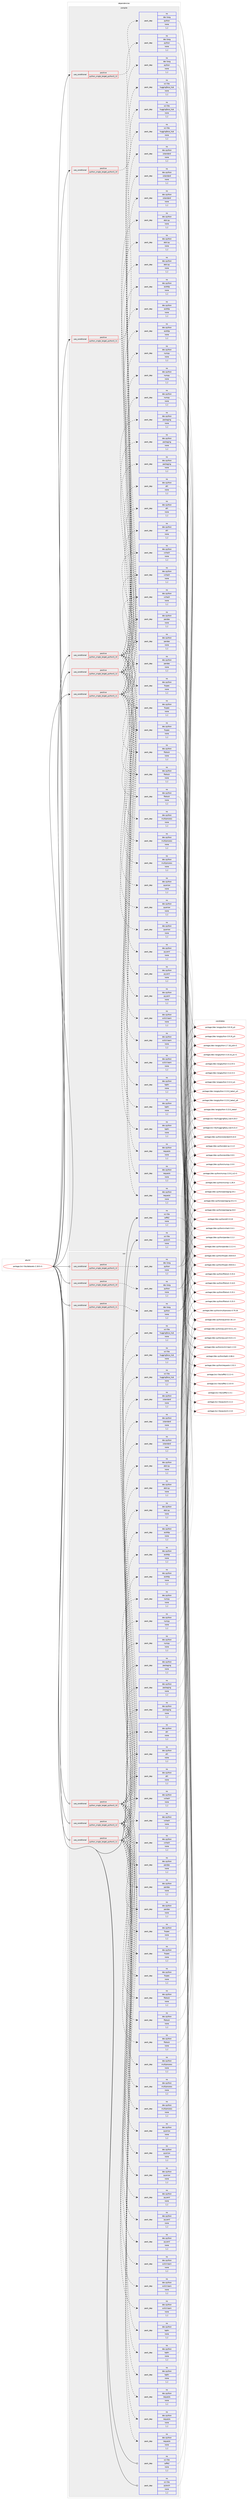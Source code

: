 digraph prolog {

# *************
# Graph options
# *************

newrank=true;
concentrate=true;
compound=true;
graph [rankdir=LR,fontname=Helvetica,fontsize=10,ranksep=1.5];#, ranksep=2.5, nodesep=0.2];
edge  [arrowhead=vee];
node  [fontname=Helvetica,fontsize=10];

# **********
# The ebuild
# **********

subgraph cluster_leftcol {
color=gray;
rank=same;
label=<<i>ebuild</i>>;
id [label="portage://sci-libs/datasets-2.18.0-r1", color=red, width=4, href="../sci-libs/datasets-2.18.0-r1.svg"];
}

# ****************
# The dependencies
# ****************

subgraph cluster_midcol {
color=gray;
label=<<i>dependencies</i>>;
subgraph cluster_compile {
fillcolor="#eeeeee";
style=filled;
label=<<i>compile</i>>;
subgraph cond103143 {
dependency391128 [label=<<TABLE BORDER="0" CELLBORDER="1" CELLSPACING="0" CELLPADDING="4"><TR><TD ROWSPAN="3" CELLPADDING="10">use_conditional</TD></TR><TR><TD>positive</TD></TR><TR><TD>python_single_target_python3_10</TD></TR></TABLE>>, shape=none, color=red];
subgraph pack285206 {
dependency391129 [label=<<TABLE BORDER="0" CELLBORDER="1" CELLSPACING="0" CELLPADDING="4" WIDTH="220"><TR><TD ROWSPAN="6" CELLPADDING="30">pack_dep</TD></TR><TR><TD WIDTH="110">no</TD></TR><TR><TD>dev-lang</TD></TR><TR><TD>python</TD></TR><TR><TD>none</TD></TR><TR><TD>[,,]</TD></TR></TABLE>>, shape=none, color=blue];
}
dependency391128:e -> dependency391129:w [weight=20,style="dashed",arrowhead="vee"];
}
id:e -> dependency391128:w [weight=20,style="solid",arrowhead="vee"];
subgraph cond103144 {
dependency391130 [label=<<TABLE BORDER="0" CELLBORDER="1" CELLSPACING="0" CELLPADDING="4"><TR><TD ROWSPAN="3" CELLPADDING="10">use_conditional</TD></TR><TR><TD>positive</TD></TR><TR><TD>python_single_target_python3_10</TD></TR></TABLE>>, shape=none, color=red];
subgraph pack285207 {
dependency391131 [label=<<TABLE BORDER="0" CELLBORDER="1" CELLSPACING="0" CELLPADDING="4" WIDTH="220"><TR><TD ROWSPAN="6" CELLPADDING="30">pack_dep</TD></TR><TR><TD WIDTH="110">no</TD></TR><TR><TD>dev-python</TD></TR><TR><TD>absl-py</TD></TR><TR><TD>none</TD></TR><TR><TD>[,,]</TD></TR></TABLE>>, shape=none, color=blue];
}
dependency391130:e -> dependency391131:w [weight=20,style="dashed",arrowhead="vee"];
subgraph pack285208 {
dependency391132 [label=<<TABLE BORDER="0" CELLBORDER="1" CELLSPACING="0" CELLPADDING="4" WIDTH="220"><TR><TD ROWSPAN="6" CELLPADDING="30">pack_dep</TD></TR><TR><TD WIDTH="110">no</TD></TR><TR><TD>dev-python</TD></TR><TR><TD>aiohttp</TD></TR><TR><TD>none</TD></TR><TR><TD>[,,]</TD></TR></TABLE>>, shape=none, color=blue];
}
dependency391130:e -> dependency391132:w [weight=20,style="dashed",arrowhead="vee"];
subgraph pack285209 {
dependency391133 [label=<<TABLE BORDER="0" CELLBORDER="1" CELLSPACING="0" CELLPADDING="4" WIDTH="220"><TR><TD ROWSPAN="6" CELLPADDING="30">pack_dep</TD></TR><TR><TD WIDTH="110">no</TD></TR><TR><TD>dev-python</TD></TR><TR><TD>dill</TD></TR><TR><TD>none</TD></TR><TR><TD>[,,]</TD></TR></TABLE>>, shape=none, color=blue];
}
dependency391130:e -> dependency391133:w [weight=20,style="dashed",arrowhead="vee"];
subgraph pack285210 {
dependency391134 [label=<<TABLE BORDER="0" CELLBORDER="1" CELLSPACING="0" CELLPADDING="4" WIDTH="220"><TR><TD ROWSPAN="6" CELLPADDING="30">pack_dep</TD></TR><TR><TD WIDTH="110">no</TD></TR><TR><TD>dev-python</TD></TR><TR><TD>filelock</TD></TR><TR><TD>none</TD></TR><TR><TD>[,,]</TD></TR></TABLE>>, shape=none, color=blue];
}
dependency391130:e -> dependency391134:w [weight=20,style="dashed",arrowhead="vee"];
subgraph pack285211 {
dependency391135 [label=<<TABLE BORDER="0" CELLBORDER="1" CELLSPACING="0" CELLPADDING="4" WIDTH="220"><TR><TD ROWSPAN="6" CELLPADDING="30">pack_dep</TD></TR><TR><TD WIDTH="110">no</TD></TR><TR><TD>dev-python</TD></TR><TR><TD>fsspec</TD></TR><TR><TD>none</TD></TR><TR><TD>[,,]</TD></TR></TABLE>>, shape=none, color=blue];
}
dependency391130:e -> dependency391135:w [weight=20,style="dashed",arrowhead="vee"];
subgraph pack285212 {
dependency391136 [label=<<TABLE BORDER="0" CELLBORDER="1" CELLSPACING="0" CELLPADDING="4" WIDTH="220"><TR><TD ROWSPAN="6" CELLPADDING="30">pack_dep</TD></TR><TR><TD WIDTH="110">no</TD></TR><TR><TD>dev-python</TD></TR><TR><TD>multiprocess</TD></TR><TR><TD>none</TD></TR><TR><TD>[,,]</TD></TR></TABLE>>, shape=none, color=blue];
}
dependency391130:e -> dependency391136:w [weight=20,style="dashed",arrowhead="vee"];
subgraph pack285213 {
dependency391137 [label=<<TABLE BORDER="0" CELLBORDER="1" CELLSPACING="0" CELLPADDING="4" WIDTH="220"><TR><TD ROWSPAN="6" CELLPADDING="30">pack_dep</TD></TR><TR><TD WIDTH="110">no</TD></TR><TR><TD>dev-python</TD></TR><TR><TD>numpy</TD></TR><TR><TD>none</TD></TR><TR><TD>[,,]</TD></TR></TABLE>>, shape=none, color=blue];
}
dependency391130:e -> dependency391137:w [weight=20,style="dashed",arrowhead="vee"];
subgraph pack285214 {
dependency391138 [label=<<TABLE BORDER="0" CELLBORDER="1" CELLSPACING="0" CELLPADDING="4" WIDTH="220"><TR><TD ROWSPAN="6" CELLPADDING="30">pack_dep</TD></TR><TR><TD WIDTH="110">no</TD></TR><TR><TD>dev-python</TD></TR><TR><TD>packaging</TD></TR><TR><TD>none</TD></TR><TR><TD>[,,]</TD></TR></TABLE>>, shape=none, color=blue];
}
dependency391130:e -> dependency391138:w [weight=20,style="dashed",arrowhead="vee"];
subgraph pack285215 {
dependency391139 [label=<<TABLE BORDER="0" CELLBORDER="1" CELLSPACING="0" CELLPADDING="4" WIDTH="220"><TR><TD ROWSPAN="6" CELLPADDING="30">pack_dep</TD></TR><TR><TD WIDTH="110">no</TD></TR><TR><TD>dev-python</TD></TR><TR><TD>pandas</TD></TR><TR><TD>none</TD></TR><TR><TD>[,,]</TD></TR></TABLE>>, shape=none, color=blue];
}
dependency391130:e -> dependency391139:w [weight=20,style="dashed",arrowhead="vee"];
subgraph pack285216 {
dependency391140 [label=<<TABLE BORDER="0" CELLBORDER="1" CELLSPACING="0" CELLPADDING="4" WIDTH="220"><TR><TD ROWSPAN="6" CELLPADDING="30">pack_dep</TD></TR><TR><TD WIDTH="110">no</TD></TR><TR><TD>dev-python</TD></TR><TR><TD>pyarrow</TD></TR><TR><TD>none</TD></TR><TR><TD>[,,]</TD></TR></TABLE>>, shape=none, color=blue];
}
dependency391130:e -> dependency391140:w [weight=20,style="dashed",arrowhead="vee"];
subgraph pack285217 {
dependency391141 [label=<<TABLE BORDER="0" CELLBORDER="1" CELLSPACING="0" CELLPADDING="4" WIDTH="220"><TR><TD ROWSPAN="6" CELLPADDING="30">pack_dep</TD></TR><TR><TD WIDTH="110">no</TD></TR><TR><TD>dev-python</TD></TR><TR><TD>pyyaml</TD></TR><TR><TD>none</TD></TR><TR><TD>[,,]</TD></TR></TABLE>>, shape=none, color=blue];
}
dependency391130:e -> dependency391141:w [weight=20,style="dashed",arrowhead="vee"];
subgraph pack285218 {
dependency391142 [label=<<TABLE BORDER="0" CELLBORDER="1" CELLSPACING="0" CELLPADDING="4" WIDTH="220"><TR><TD ROWSPAN="6" CELLPADDING="30">pack_dep</TD></TR><TR><TD WIDTH="110">no</TD></TR><TR><TD>dev-python</TD></TR><TR><TD>requests</TD></TR><TR><TD>none</TD></TR><TR><TD>[,,]</TD></TR></TABLE>>, shape=none, color=blue];
}
dependency391130:e -> dependency391142:w [weight=20,style="dashed",arrowhead="vee"];
subgraph pack285219 {
dependency391143 [label=<<TABLE BORDER="0" CELLBORDER="1" CELLSPACING="0" CELLPADDING="4" WIDTH="220"><TR><TD ROWSPAN="6" CELLPADDING="30">pack_dep</TD></TR><TR><TD WIDTH="110">no</TD></TR><TR><TD>dev-python</TD></TR><TR><TD>scikit-learn</TD></TR><TR><TD>none</TD></TR><TR><TD>[,,]</TD></TR></TABLE>>, shape=none, color=blue];
}
dependency391130:e -> dependency391143:w [weight=20,style="dashed",arrowhead="vee"];
subgraph pack285220 {
dependency391144 [label=<<TABLE BORDER="0" CELLBORDER="1" CELLSPACING="0" CELLPADDING="4" WIDTH="220"><TR><TD ROWSPAN="6" CELLPADDING="30">pack_dep</TD></TR><TR><TD WIDTH="110">no</TD></TR><TR><TD>dev-python</TD></TR><TR><TD>tqdm</TD></TR><TR><TD>none</TD></TR><TR><TD>[,,]</TD></TR></TABLE>>, shape=none, color=blue];
}
dependency391130:e -> dependency391144:w [weight=20,style="dashed",arrowhead="vee"];
subgraph pack285221 {
dependency391145 [label=<<TABLE BORDER="0" CELLBORDER="1" CELLSPACING="0" CELLPADDING="4" WIDTH="220"><TR><TD ROWSPAN="6" CELLPADDING="30">pack_dep</TD></TR><TR><TD WIDTH="110">no</TD></TR><TR><TD>dev-python</TD></TR><TR><TD>xxhash</TD></TR><TR><TD>none</TD></TR><TR><TD>[,,]</TD></TR></TABLE>>, shape=none, color=blue];
}
dependency391130:e -> dependency391145:w [weight=20,style="dashed",arrowhead="vee"];
subgraph pack285222 {
dependency391146 [label=<<TABLE BORDER="0" CELLBORDER="1" CELLSPACING="0" CELLPADDING="4" WIDTH="220"><TR><TD ROWSPAN="6" CELLPADDING="30">pack_dep</TD></TR><TR><TD WIDTH="110">no</TD></TR><TR><TD>dev-python</TD></TR><TR><TD>zstandard</TD></TR><TR><TD>none</TD></TR><TR><TD>[,,]</TD></TR></TABLE>>, shape=none, color=blue];
}
dependency391130:e -> dependency391146:w [weight=20,style="dashed",arrowhead="vee"];
subgraph pack285223 {
dependency391147 [label=<<TABLE BORDER="0" CELLBORDER="1" CELLSPACING="0" CELLPADDING="4" WIDTH="220"><TR><TD ROWSPAN="6" CELLPADDING="30">pack_dep</TD></TR><TR><TD WIDTH="110">no</TD></TR><TR><TD>sci-libs</TD></TR><TR><TD>huggingface_hub</TD></TR><TR><TD>none</TD></TR><TR><TD>[,,]</TD></TR></TABLE>>, shape=none, color=blue];
}
dependency391130:e -> dependency391147:w [weight=20,style="dashed",arrowhead="vee"];
}
id:e -> dependency391130:w [weight=20,style="solid",arrowhead="vee"];
subgraph cond103145 {
dependency391148 [label=<<TABLE BORDER="0" CELLBORDER="1" CELLSPACING="0" CELLPADDING="4"><TR><TD ROWSPAN="3" CELLPADDING="10">use_conditional</TD></TR><TR><TD>positive</TD></TR><TR><TD>python_single_target_python3_11</TD></TR></TABLE>>, shape=none, color=red];
subgraph pack285224 {
dependency391149 [label=<<TABLE BORDER="0" CELLBORDER="1" CELLSPACING="0" CELLPADDING="4" WIDTH="220"><TR><TD ROWSPAN="6" CELLPADDING="30">pack_dep</TD></TR><TR><TD WIDTH="110">no</TD></TR><TR><TD>dev-lang</TD></TR><TR><TD>python</TD></TR><TR><TD>none</TD></TR><TR><TD>[,,]</TD></TR></TABLE>>, shape=none, color=blue];
}
dependency391148:e -> dependency391149:w [weight=20,style="dashed",arrowhead="vee"];
}
id:e -> dependency391148:w [weight=20,style="solid",arrowhead="vee"];
subgraph cond103146 {
dependency391150 [label=<<TABLE BORDER="0" CELLBORDER="1" CELLSPACING="0" CELLPADDING="4"><TR><TD ROWSPAN="3" CELLPADDING="10">use_conditional</TD></TR><TR><TD>positive</TD></TR><TR><TD>python_single_target_python3_11</TD></TR></TABLE>>, shape=none, color=red];
subgraph pack285225 {
dependency391151 [label=<<TABLE BORDER="0" CELLBORDER="1" CELLSPACING="0" CELLPADDING="4" WIDTH="220"><TR><TD ROWSPAN="6" CELLPADDING="30">pack_dep</TD></TR><TR><TD WIDTH="110">no</TD></TR><TR><TD>dev-python</TD></TR><TR><TD>absl-py</TD></TR><TR><TD>none</TD></TR><TR><TD>[,,]</TD></TR></TABLE>>, shape=none, color=blue];
}
dependency391150:e -> dependency391151:w [weight=20,style="dashed",arrowhead="vee"];
subgraph pack285226 {
dependency391152 [label=<<TABLE BORDER="0" CELLBORDER="1" CELLSPACING="0" CELLPADDING="4" WIDTH="220"><TR><TD ROWSPAN="6" CELLPADDING="30">pack_dep</TD></TR><TR><TD WIDTH="110">no</TD></TR><TR><TD>dev-python</TD></TR><TR><TD>aiohttp</TD></TR><TR><TD>none</TD></TR><TR><TD>[,,]</TD></TR></TABLE>>, shape=none, color=blue];
}
dependency391150:e -> dependency391152:w [weight=20,style="dashed",arrowhead="vee"];
subgraph pack285227 {
dependency391153 [label=<<TABLE BORDER="0" CELLBORDER="1" CELLSPACING="0" CELLPADDING="4" WIDTH="220"><TR><TD ROWSPAN="6" CELLPADDING="30">pack_dep</TD></TR><TR><TD WIDTH="110">no</TD></TR><TR><TD>dev-python</TD></TR><TR><TD>dill</TD></TR><TR><TD>none</TD></TR><TR><TD>[,,]</TD></TR></TABLE>>, shape=none, color=blue];
}
dependency391150:e -> dependency391153:w [weight=20,style="dashed",arrowhead="vee"];
subgraph pack285228 {
dependency391154 [label=<<TABLE BORDER="0" CELLBORDER="1" CELLSPACING="0" CELLPADDING="4" WIDTH="220"><TR><TD ROWSPAN="6" CELLPADDING="30">pack_dep</TD></TR><TR><TD WIDTH="110">no</TD></TR><TR><TD>dev-python</TD></TR><TR><TD>filelock</TD></TR><TR><TD>none</TD></TR><TR><TD>[,,]</TD></TR></TABLE>>, shape=none, color=blue];
}
dependency391150:e -> dependency391154:w [weight=20,style="dashed",arrowhead="vee"];
subgraph pack285229 {
dependency391155 [label=<<TABLE BORDER="0" CELLBORDER="1" CELLSPACING="0" CELLPADDING="4" WIDTH="220"><TR><TD ROWSPAN="6" CELLPADDING="30">pack_dep</TD></TR><TR><TD WIDTH="110">no</TD></TR><TR><TD>dev-python</TD></TR><TR><TD>fsspec</TD></TR><TR><TD>none</TD></TR><TR><TD>[,,]</TD></TR></TABLE>>, shape=none, color=blue];
}
dependency391150:e -> dependency391155:w [weight=20,style="dashed",arrowhead="vee"];
subgraph pack285230 {
dependency391156 [label=<<TABLE BORDER="0" CELLBORDER="1" CELLSPACING="0" CELLPADDING="4" WIDTH="220"><TR><TD ROWSPAN="6" CELLPADDING="30">pack_dep</TD></TR><TR><TD WIDTH="110">no</TD></TR><TR><TD>dev-python</TD></TR><TR><TD>multiprocess</TD></TR><TR><TD>none</TD></TR><TR><TD>[,,]</TD></TR></TABLE>>, shape=none, color=blue];
}
dependency391150:e -> dependency391156:w [weight=20,style="dashed",arrowhead="vee"];
subgraph pack285231 {
dependency391157 [label=<<TABLE BORDER="0" CELLBORDER="1" CELLSPACING="0" CELLPADDING="4" WIDTH="220"><TR><TD ROWSPAN="6" CELLPADDING="30">pack_dep</TD></TR><TR><TD WIDTH="110">no</TD></TR><TR><TD>dev-python</TD></TR><TR><TD>numpy</TD></TR><TR><TD>none</TD></TR><TR><TD>[,,]</TD></TR></TABLE>>, shape=none, color=blue];
}
dependency391150:e -> dependency391157:w [weight=20,style="dashed",arrowhead="vee"];
subgraph pack285232 {
dependency391158 [label=<<TABLE BORDER="0" CELLBORDER="1" CELLSPACING="0" CELLPADDING="4" WIDTH="220"><TR><TD ROWSPAN="6" CELLPADDING="30">pack_dep</TD></TR><TR><TD WIDTH="110">no</TD></TR><TR><TD>dev-python</TD></TR><TR><TD>packaging</TD></TR><TR><TD>none</TD></TR><TR><TD>[,,]</TD></TR></TABLE>>, shape=none, color=blue];
}
dependency391150:e -> dependency391158:w [weight=20,style="dashed",arrowhead="vee"];
subgraph pack285233 {
dependency391159 [label=<<TABLE BORDER="0" CELLBORDER="1" CELLSPACING="0" CELLPADDING="4" WIDTH="220"><TR><TD ROWSPAN="6" CELLPADDING="30">pack_dep</TD></TR><TR><TD WIDTH="110">no</TD></TR><TR><TD>dev-python</TD></TR><TR><TD>pandas</TD></TR><TR><TD>none</TD></TR><TR><TD>[,,]</TD></TR></TABLE>>, shape=none, color=blue];
}
dependency391150:e -> dependency391159:w [weight=20,style="dashed",arrowhead="vee"];
subgraph pack285234 {
dependency391160 [label=<<TABLE BORDER="0" CELLBORDER="1" CELLSPACING="0" CELLPADDING="4" WIDTH="220"><TR><TD ROWSPAN="6" CELLPADDING="30">pack_dep</TD></TR><TR><TD WIDTH="110">no</TD></TR><TR><TD>dev-python</TD></TR><TR><TD>pyarrow</TD></TR><TR><TD>none</TD></TR><TR><TD>[,,]</TD></TR></TABLE>>, shape=none, color=blue];
}
dependency391150:e -> dependency391160:w [weight=20,style="dashed",arrowhead="vee"];
subgraph pack285235 {
dependency391161 [label=<<TABLE BORDER="0" CELLBORDER="1" CELLSPACING="0" CELLPADDING="4" WIDTH="220"><TR><TD ROWSPAN="6" CELLPADDING="30">pack_dep</TD></TR><TR><TD WIDTH="110">no</TD></TR><TR><TD>dev-python</TD></TR><TR><TD>pyyaml</TD></TR><TR><TD>none</TD></TR><TR><TD>[,,]</TD></TR></TABLE>>, shape=none, color=blue];
}
dependency391150:e -> dependency391161:w [weight=20,style="dashed",arrowhead="vee"];
subgraph pack285236 {
dependency391162 [label=<<TABLE BORDER="0" CELLBORDER="1" CELLSPACING="0" CELLPADDING="4" WIDTH="220"><TR><TD ROWSPAN="6" CELLPADDING="30">pack_dep</TD></TR><TR><TD WIDTH="110">no</TD></TR><TR><TD>dev-python</TD></TR><TR><TD>requests</TD></TR><TR><TD>none</TD></TR><TR><TD>[,,]</TD></TR></TABLE>>, shape=none, color=blue];
}
dependency391150:e -> dependency391162:w [weight=20,style="dashed",arrowhead="vee"];
subgraph pack285237 {
dependency391163 [label=<<TABLE BORDER="0" CELLBORDER="1" CELLSPACING="0" CELLPADDING="4" WIDTH="220"><TR><TD ROWSPAN="6" CELLPADDING="30">pack_dep</TD></TR><TR><TD WIDTH="110">no</TD></TR><TR><TD>dev-python</TD></TR><TR><TD>scikit-learn</TD></TR><TR><TD>none</TD></TR><TR><TD>[,,]</TD></TR></TABLE>>, shape=none, color=blue];
}
dependency391150:e -> dependency391163:w [weight=20,style="dashed",arrowhead="vee"];
subgraph pack285238 {
dependency391164 [label=<<TABLE BORDER="0" CELLBORDER="1" CELLSPACING="0" CELLPADDING="4" WIDTH="220"><TR><TD ROWSPAN="6" CELLPADDING="30">pack_dep</TD></TR><TR><TD WIDTH="110">no</TD></TR><TR><TD>dev-python</TD></TR><TR><TD>tqdm</TD></TR><TR><TD>none</TD></TR><TR><TD>[,,]</TD></TR></TABLE>>, shape=none, color=blue];
}
dependency391150:e -> dependency391164:w [weight=20,style="dashed",arrowhead="vee"];
subgraph pack285239 {
dependency391165 [label=<<TABLE BORDER="0" CELLBORDER="1" CELLSPACING="0" CELLPADDING="4" WIDTH="220"><TR><TD ROWSPAN="6" CELLPADDING="30">pack_dep</TD></TR><TR><TD WIDTH="110">no</TD></TR><TR><TD>dev-python</TD></TR><TR><TD>xxhash</TD></TR><TR><TD>none</TD></TR><TR><TD>[,,]</TD></TR></TABLE>>, shape=none, color=blue];
}
dependency391150:e -> dependency391165:w [weight=20,style="dashed",arrowhead="vee"];
subgraph pack285240 {
dependency391166 [label=<<TABLE BORDER="0" CELLBORDER="1" CELLSPACING="0" CELLPADDING="4" WIDTH="220"><TR><TD ROWSPAN="6" CELLPADDING="30">pack_dep</TD></TR><TR><TD WIDTH="110">no</TD></TR><TR><TD>dev-python</TD></TR><TR><TD>zstandard</TD></TR><TR><TD>none</TD></TR><TR><TD>[,,]</TD></TR></TABLE>>, shape=none, color=blue];
}
dependency391150:e -> dependency391166:w [weight=20,style="dashed",arrowhead="vee"];
subgraph pack285241 {
dependency391167 [label=<<TABLE BORDER="0" CELLBORDER="1" CELLSPACING="0" CELLPADDING="4" WIDTH="220"><TR><TD ROWSPAN="6" CELLPADDING="30">pack_dep</TD></TR><TR><TD WIDTH="110">no</TD></TR><TR><TD>sci-libs</TD></TR><TR><TD>huggingface_hub</TD></TR><TR><TD>none</TD></TR><TR><TD>[,,]</TD></TR></TABLE>>, shape=none, color=blue];
}
dependency391150:e -> dependency391167:w [weight=20,style="dashed",arrowhead="vee"];
}
id:e -> dependency391150:w [weight=20,style="solid",arrowhead="vee"];
subgraph cond103147 {
dependency391168 [label=<<TABLE BORDER="0" CELLBORDER="1" CELLSPACING="0" CELLPADDING="4"><TR><TD ROWSPAN="3" CELLPADDING="10">use_conditional</TD></TR><TR><TD>positive</TD></TR><TR><TD>python_single_target_python3_12</TD></TR></TABLE>>, shape=none, color=red];
subgraph pack285242 {
dependency391169 [label=<<TABLE BORDER="0" CELLBORDER="1" CELLSPACING="0" CELLPADDING="4" WIDTH="220"><TR><TD ROWSPAN="6" CELLPADDING="30">pack_dep</TD></TR><TR><TD WIDTH="110">no</TD></TR><TR><TD>dev-lang</TD></TR><TR><TD>python</TD></TR><TR><TD>none</TD></TR><TR><TD>[,,]</TD></TR></TABLE>>, shape=none, color=blue];
}
dependency391168:e -> dependency391169:w [weight=20,style="dashed",arrowhead="vee"];
}
id:e -> dependency391168:w [weight=20,style="solid",arrowhead="vee"];
subgraph cond103148 {
dependency391170 [label=<<TABLE BORDER="0" CELLBORDER="1" CELLSPACING="0" CELLPADDING="4"><TR><TD ROWSPAN="3" CELLPADDING="10">use_conditional</TD></TR><TR><TD>positive</TD></TR><TR><TD>python_single_target_python3_12</TD></TR></TABLE>>, shape=none, color=red];
subgraph pack285243 {
dependency391171 [label=<<TABLE BORDER="0" CELLBORDER="1" CELLSPACING="0" CELLPADDING="4" WIDTH="220"><TR><TD ROWSPAN="6" CELLPADDING="30">pack_dep</TD></TR><TR><TD WIDTH="110">no</TD></TR><TR><TD>dev-python</TD></TR><TR><TD>absl-py</TD></TR><TR><TD>none</TD></TR><TR><TD>[,,]</TD></TR></TABLE>>, shape=none, color=blue];
}
dependency391170:e -> dependency391171:w [weight=20,style="dashed",arrowhead="vee"];
subgraph pack285244 {
dependency391172 [label=<<TABLE BORDER="0" CELLBORDER="1" CELLSPACING="0" CELLPADDING="4" WIDTH="220"><TR><TD ROWSPAN="6" CELLPADDING="30">pack_dep</TD></TR><TR><TD WIDTH="110">no</TD></TR><TR><TD>dev-python</TD></TR><TR><TD>aiohttp</TD></TR><TR><TD>none</TD></TR><TR><TD>[,,]</TD></TR></TABLE>>, shape=none, color=blue];
}
dependency391170:e -> dependency391172:w [weight=20,style="dashed",arrowhead="vee"];
subgraph pack285245 {
dependency391173 [label=<<TABLE BORDER="0" CELLBORDER="1" CELLSPACING="0" CELLPADDING="4" WIDTH="220"><TR><TD ROWSPAN="6" CELLPADDING="30">pack_dep</TD></TR><TR><TD WIDTH="110">no</TD></TR><TR><TD>dev-python</TD></TR><TR><TD>dill</TD></TR><TR><TD>none</TD></TR><TR><TD>[,,]</TD></TR></TABLE>>, shape=none, color=blue];
}
dependency391170:e -> dependency391173:w [weight=20,style="dashed",arrowhead="vee"];
subgraph pack285246 {
dependency391174 [label=<<TABLE BORDER="0" CELLBORDER="1" CELLSPACING="0" CELLPADDING="4" WIDTH="220"><TR><TD ROWSPAN="6" CELLPADDING="30">pack_dep</TD></TR><TR><TD WIDTH="110">no</TD></TR><TR><TD>dev-python</TD></TR><TR><TD>filelock</TD></TR><TR><TD>none</TD></TR><TR><TD>[,,]</TD></TR></TABLE>>, shape=none, color=blue];
}
dependency391170:e -> dependency391174:w [weight=20,style="dashed",arrowhead="vee"];
subgraph pack285247 {
dependency391175 [label=<<TABLE BORDER="0" CELLBORDER="1" CELLSPACING="0" CELLPADDING="4" WIDTH="220"><TR><TD ROWSPAN="6" CELLPADDING="30">pack_dep</TD></TR><TR><TD WIDTH="110">no</TD></TR><TR><TD>dev-python</TD></TR><TR><TD>fsspec</TD></TR><TR><TD>none</TD></TR><TR><TD>[,,]</TD></TR></TABLE>>, shape=none, color=blue];
}
dependency391170:e -> dependency391175:w [weight=20,style="dashed",arrowhead="vee"];
subgraph pack285248 {
dependency391176 [label=<<TABLE BORDER="0" CELLBORDER="1" CELLSPACING="0" CELLPADDING="4" WIDTH="220"><TR><TD ROWSPAN="6" CELLPADDING="30">pack_dep</TD></TR><TR><TD WIDTH="110">no</TD></TR><TR><TD>dev-python</TD></TR><TR><TD>multiprocess</TD></TR><TR><TD>none</TD></TR><TR><TD>[,,]</TD></TR></TABLE>>, shape=none, color=blue];
}
dependency391170:e -> dependency391176:w [weight=20,style="dashed",arrowhead="vee"];
subgraph pack285249 {
dependency391177 [label=<<TABLE BORDER="0" CELLBORDER="1" CELLSPACING="0" CELLPADDING="4" WIDTH="220"><TR><TD ROWSPAN="6" CELLPADDING="30">pack_dep</TD></TR><TR><TD WIDTH="110">no</TD></TR><TR><TD>dev-python</TD></TR><TR><TD>numpy</TD></TR><TR><TD>none</TD></TR><TR><TD>[,,]</TD></TR></TABLE>>, shape=none, color=blue];
}
dependency391170:e -> dependency391177:w [weight=20,style="dashed",arrowhead="vee"];
subgraph pack285250 {
dependency391178 [label=<<TABLE BORDER="0" CELLBORDER="1" CELLSPACING="0" CELLPADDING="4" WIDTH="220"><TR><TD ROWSPAN="6" CELLPADDING="30">pack_dep</TD></TR><TR><TD WIDTH="110">no</TD></TR><TR><TD>dev-python</TD></TR><TR><TD>packaging</TD></TR><TR><TD>none</TD></TR><TR><TD>[,,]</TD></TR></TABLE>>, shape=none, color=blue];
}
dependency391170:e -> dependency391178:w [weight=20,style="dashed",arrowhead="vee"];
subgraph pack285251 {
dependency391179 [label=<<TABLE BORDER="0" CELLBORDER="1" CELLSPACING="0" CELLPADDING="4" WIDTH="220"><TR><TD ROWSPAN="6" CELLPADDING="30">pack_dep</TD></TR><TR><TD WIDTH="110">no</TD></TR><TR><TD>dev-python</TD></TR><TR><TD>pandas</TD></TR><TR><TD>none</TD></TR><TR><TD>[,,]</TD></TR></TABLE>>, shape=none, color=blue];
}
dependency391170:e -> dependency391179:w [weight=20,style="dashed",arrowhead="vee"];
subgraph pack285252 {
dependency391180 [label=<<TABLE BORDER="0" CELLBORDER="1" CELLSPACING="0" CELLPADDING="4" WIDTH="220"><TR><TD ROWSPAN="6" CELLPADDING="30">pack_dep</TD></TR><TR><TD WIDTH="110">no</TD></TR><TR><TD>dev-python</TD></TR><TR><TD>pyarrow</TD></TR><TR><TD>none</TD></TR><TR><TD>[,,]</TD></TR></TABLE>>, shape=none, color=blue];
}
dependency391170:e -> dependency391180:w [weight=20,style="dashed",arrowhead="vee"];
subgraph pack285253 {
dependency391181 [label=<<TABLE BORDER="0" CELLBORDER="1" CELLSPACING="0" CELLPADDING="4" WIDTH="220"><TR><TD ROWSPAN="6" CELLPADDING="30">pack_dep</TD></TR><TR><TD WIDTH="110">no</TD></TR><TR><TD>dev-python</TD></TR><TR><TD>pyyaml</TD></TR><TR><TD>none</TD></TR><TR><TD>[,,]</TD></TR></TABLE>>, shape=none, color=blue];
}
dependency391170:e -> dependency391181:w [weight=20,style="dashed",arrowhead="vee"];
subgraph pack285254 {
dependency391182 [label=<<TABLE BORDER="0" CELLBORDER="1" CELLSPACING="0" CELLPADDING="4" WIDTH="220"><TR><TD ROWSPAN="6" CELLPADDING="30">pack_dep</TD></TR><TR><TD WIDTH="110">no</TD></TR><TR><TD>dev-python</TD></TR><TR><TD>requests</TD></TR><TR><TD>none</TD></TR><TR><TD>[,,]</TD></TR></TABLE>>, shape=none, color=blue];
}
dependency391170:e -> dependency391182:w [weight=20,style="dashed",arrowhead="vee"];
subgraph pack285255 {
dependency391183 [label=<<TABLE BORDER="0" CELLBORDER="1" CELLSPACING="0" CELLPADDING="4" WIDTH="220"><TR><TD ROWSPAN="6" CELLPADDING="30">pack_dep</TD></TR><TR><TD WIDTH="110">no</TD></TR><TR><TD>dev-python</TD></TR><TR><TD>scikit-learn</TD></TR><TR><TD>none</TD></TR><TR><TD>[,,]</TD></TR></TABLE>>, shape=none, color=blue];
}
dependency391170:e -> dependency391183:w [weight=20,style="dashed",arrowhead="vee"];
subgraph pack285256 {
dependency391184 [label=<<TABLE BORDER="0" CELLBORDER="1" CELLSPACING="0" CELLPADDING="4" WIDTH="220"><TR><TD ROWSPAN="6" CELLPADDING="30">pack_dep</TD></TR><TR><TD WIDTH="110">no</TD></TR><TR><TD>dev-python</TD></TR><TR><TD>tqdm</TD></TR><TR><TD>none</TD></TR><TR><TD>[,,]</TD></TR></TABLE>>, shape=none, color=blue];
}
dependency391170:e -> dependency391184:w [weight=20,style="dashed",arrowhead="vee"];
subgraph pack285257 {
dependency391185 [label=<<TABLE BORDER="0" CELLBORDER="1" CELLSPACING="0" CELLPADDING="4" WIDTH="220"><TR><TD ROWSPAN="6" CELLPADDING="30">pack_dep</TD></TR><TR><TD WIDTH="110">no</TD></TR><TR><TD>dev-python</TD></TR><TR><TD>xxhash</TD></TR><TR><TD>none</TD></TR><TR><TD>[,,]</TD></TR></TABLE>>, shape=none, color=blue];
}
dependency391170:e -> dependency391185:w [weight=20,style="dashed",arrowhead="vee"];
subgraph pack285258 {
dependency391186 [label=<<TABLE BORDER="0" CELLBORDER="1" CELLSPACING="0" CELLPADDING="4" WIDTH="220"><TR><TD ROWSPAN="6" CELLPADDING="30">pack_dep</TD></TR><TR><TD WIDTH="110">no</TD></TR><TR><TD>dev-python</TD></TR><TR><TD>zstandard</TD></TR><TR><TD>none</TD></TR><TR><TD>[,,]</TD></TR></TABLE>>, shape=none, color=blue];
}
dependency391170:e -> dependency391186:w [weight=20,style="dashed",arrowhead="vee"];
subgraph pack285259 {
dependency391187 [label=<<TABLE BORDER="0" CELLBORDER="1" CELLSPACING="0" CELLPADDING="4" WIDTH="220"><TR><TD ROWSPAN="6" CELLPADDING="30">pack_dep</TD></TR><TR><TD WIDTH="110">no</TD></TR><TR><TD>sci-libs</TD></TR><TR><TD>huggingface_hub</TD></TR><TR><TD>none</TD></TR><TR><TD>[,,]</TD></TR></TABLE>>, shape=none, color=blue];
}
dependency391170:e -> dependency391187:w [weight=20,style="dashed",arrowhead="vee"];
}
id:e -> dependency391170:w [weight=20,style="solid",arrowhead="vee"];
subgraph pack285260 {
dependency391188 [label=<<TABLE BORDER="0" CELLBORDER="1" CELLSPACING="0" CELLPADDING="4" WIDTH="220"><TR><TD ROWSPAN="6" CELLPADDING="30">pack_dep</TD></TR><TR><TD WIDTH="110">no</TD></TR><TR><TD>sci-libs</TD></TR><TR><TD>caffe2</TD></TR><TR><TD>none</TD></TR><TR><TD>[,,]</TD></TR></TABLE>>, shape=none, color=blue];
}
id:e -> dependency391188:w [weight=20,style="solid",arrowhead="vee"];
subgraph pack285261 {
dependency391189 [label=<<TABLE BORDER="0" CELLBORDER="1" CELLSPACING="0" CELLPADDING="4" WIDTH="220"><TR><TD ROWSPAN="6" CELLPADDING="30">pack_dep</TD></TR><TR><TD WIDTH="110">no</TD></TR><TR><TD>sci-libs</TD></TR><TR><TD>pytorch</TD></TR><TR><TD>none</TD></TR><TR><TD>[,,]</TD></TR></TABLE>>, shape=none, color=blue];
}
id:e -> dependency391189:w [weight=20,style="solid",arrowhead="vee"];
}
subgraph cluster_compileandrun {
fillcolor="#eeeeee";
style=filled;
label=<<i>compile and run</i>>;
}
subgraph cluster_run {
fillcolor="#eeeeee";
style=filled;
label=<<i>run</i>>;
subgraph cond103149 {
dependency391190 [label=<<TABLE BORDER="0" CELLBORDER="1" CELLSPACING="0" CELLPADDING="4"><TR><TD ROWSPAN="3" CELLPADDING="10">use_conditional</TD></TR><TR><TD>positive</TD></TR><TR><TD>python_single_target_python3_10</TD></TR></TABLE>>, shape=none, color=red];
subgraph pack285262 {
dependency391191 [label=<<TABLE BORDER="0" CELLBORDER="1" CELLSPACING="0" CELLPADDING="4" WIDTH="220"><TR><TD ROWSPAN="6" CELLPADDING="30">pack_dep</TD></TR><TR><TD WIDTH="110">no</TD></TR><TR><TD>dev-lang</TD></TR><TR><TD>python</TD></TR><TR><TD>none</TD></TR><TR><TD>[,,]</TD></TR></TABLE>>, shape=none, color=blue];
}
dependency391190:e -> dependency391191:w [weight=20,style="dashed",arrowhead="vee"];
}
id:e -> dependency391190:w [weight=20,style="solid",arrowhead="odot"];
subgraph cond103150 {
dependency391192 [label=<<TABLE BORDER="0" CELLBORDER="1" CELLSPACING="0" CELLPADDING="4"><TR><TD ROWSPAN="3" CELLPADDING="10">use_conditional</TD></TR><TR><TD>positive</TD></TR><TR><TD>python_single_target_python3_10</TD></TR></TABLE>>, shape=none, color=red];
subgraph pack285263 {
dependency391193 [label=<<TABLE BORDER="0" CELLBORDER="1" CELLSPACING="0" CELLPADDING="4" WIDTH="220"><TR><TD ROWSPAN="6" CELLPADDING="30">pack_dep</TD></TR><TR><TD WIDTH="110">no</TD></TR><TR><TD>dev-python</TD></TR><TR><TD>absl-py</TD></TR><TR><TD>none</TD></TR><TR><TD>[,,]</TD></TR></TABLE>>, shape=none, color=blue];
}
dependency391192:e -> dependency391193:w [weight=20,style="dashed",arrowhead="vee"];
subgraph pack285264 {
dependency391194 [label=<<TABLE BORDER="0" CELLBORDER="1" CELLSPACING="0" CELLPADDING="4" WIDTH="220"><TR><TD ROWSPAN="6" CELLPADDING="30">pack_dep</TD></TR><TR><TD WIDTH="110">no</TD></TR><TR><TD>dev-python</TD></TR><TR><TD>aiohttp</TD></TR><TR><TD>none</TD></TR><TR><TD>[,,]</TD></TR></TABLE>>, shape=none, color=blue];
}
dependency391192:e -> dependency391194:w [weight=20,style="dashed",arrowhead="vee"];
subgraph pack285265 {
dependency391195 [label=<<TABLE BORDER="0" CELLBORDER="1" CELLSPACING="0" CELLPADDING="4" WIDTH="220"><TR><TD ROWSPAN="6" CELLPADDING="30">pack_dep</TD></TR><TR><TD WIDTH="110">no</TD></TR><TR><TD>dev-python</TD></TR><TR><TD>dill</TD></TR><TR><TD>none</TD></TR><TR><TD>[,,]</TD></TR></TABLE>>, shape=none, color=blue];
}
dependency391192:e -> dependency391195:w [weight=20,style="dashed",arrowhead="vee"];
subgraph pack285266 {
dependency391196 [label=<<TABLE BORDER="0" CELLBORDER="1" CELLSPACING="0" CELLPADDING="4" WIDTH="220"><TR><TD ROWSPAN="6" CELLPADDING="30">pack_dep</TD></TR><TR><TD WIDTH="110">no</TD></TR><TR><TD>dev-python</TD></TR><TR><TD>filelock</TD></TR><TR><TD>none</TD></TR><TR><TD>[,,]</TD></TR></TABLE>>, shape=none, color=blue];
}
dependency391192:e -> dependency391196:w [weight=20,style="dashed",arrowhead="vee"];
subgraph pack285267 {
dependency391197 [label=<<TABLE BORDER="0" CELLBORDER="1" CELLSPACING="0" CELLPADDING="4" WIDTH="220"><TR><TD ROWSPAN="6" CELLPADDING="30">pack_dep</TD></TR><TR><TD WIDTH="110">no</TD></TR><TR><TD>dev-python</TD></TR><TR><TD>fsspec</TD></TR><TR><TD>none</TD></TR><TR><TD>[,,]</TD></TR></TABLE>>, shape=none, color=blue];
}
dependency391192:e -> dependency391197:w [weight=20,style="dashed",arrowhead="vee"];
subgraph pack285268 {
dependency391198 [label=<<TABLE BORDER="0" CELLBORDER="1" CELLSPACING="0" CELLPADDING="4" WIDTH="220"><TR><TD ROWSPAN="6" CELLPADDING="30">pack_dep</TD></TR><TR><TD WIDTH="110">no</TD></TR><TR><TD>dev-python</TD></TR><TR><TD>multiprocess</TD></TR><TR><TD>none</TD></TR><TR><TD>[,,]</TD></TR></TABLE>>, shape=none, color=blue];
}
dependency391192:e -> dependency391198:w [weight=20,style="dashed",arrowhead="vee"];
subgraph pack285269 {
dependency391199 [label=<<TABLE BORDER="0" CELLBORDER="1" CELLSPACING="0" CELLPADDING="4" WIDTH="220"><TR><TD ROWSPAN="6" CELLPADDING="30">pack_dep</TD></TR><TR><TD WIDTH="110">no</TD></TR><TR><TD>dev-python</TD></TR><TR><TD>numpy</TD></TR><TR><TD>none</TD></TR><TR><TD>[,,]</TD></TR></TABLE>>, shape=none, color=blue];
}
dependency391192:e -> dependency391199:w [weight=20,style="dashed",arrowhead="vee"];
subgraph pack285270 {
dependency391200 [label=<<TABLE BORDER="0" CELLBORDER="1" CELLSPACING="0" CELLPADDING="4" WIDTH="220"><TR><TD ROWSPAN="6" CELLPADDING="30">pack_dep</TD></TR><TR><TD WIDTH="110">no</TD></TR><TR><TD>dev-python</TD></TR><TR><TD>packaging</TD></TR><TR><TD>none</TD></TR><TR><TD>[,,]</TD></TR></TABLE>>, shape=none, color=blue];
}
dependency391192:e -> dependency391200:w [weight=20,style="dashed",arrowhead="vee"];
subgraph pack285271 {
dependency391201 [label=<<TABLE BORDER="0" CELLBORDER="1" CELLSPACING="0" CELLPADDING="4" WIDTH="220"><TR><TD ROWSPAN="6" CELLPADDING="30">pack_dep</TD></TR><TR><TD WIDTH="110">no</TD></TR><TR><TD>dev-python</TD></TR><TR><TD>pandas</TD></TR><TR><TD>none</TD></TR><TR><TD>[,,]</TD></TR></TABLE>>, shape=none, color=blue];
}
dependency391192:e -> dependency391201:w [weight=20,style="dashed",arrowhead="vee"];
subgraph pack285272 {
dependency391202 [label=<<TABLE BORDER="0" CELLBORDER="1" CELLSPACING="0" CELLPADDING="4" WIDTH="220"><TR><TD ROWSPAN="6" CELLPADDING="30">pack_dep</TD></TR><TR><TD WIDTH="110">no</TD></TR><TR><TD>dev-python</TD></TR><TR><TD>pyarrow</TD></TR><TR><TD>none</TD></TR><TR><TD>[,,]</TD></TR></TABLE>>, shape=none, color=blue];
}
dependency391192:e -> dependency391202:w [weight=20,style="dashed",arrowhead="vee"];
subgraph pack285273 {
dependency391203 [label=<<TABLE BORDER="0" CELLBORDER="1" CELLSPACING="0" CELLPADDING="4" WIDTH="220"><TR><TD ROWSPAN="6" CELLPADDING="30">pack_dep</TD></TR><TR><TD WIDTH="110">no</TD></TR><TR><TD>dev-python</TD></TR><TR><TD>pyyaml</TD></TR><TR><TD>none</TD></TR><TR><TD>[,,]</TD></TR></TABLE>>, shape=none, color=blue];
}
dependency391192:e -> dependency391203:w [weight=20,style="dashed",arrowhead="vee"];
subgraph pack285274 {
dependency391204 [label=<<TABLE BORDER="0" CELLBORDER="1" CELLSPACING="0" CELLPADDING="4" WIDTH="220"><TR><TD ROWSPAN="6" CELLPADDING="30">pack_dep</TD></TR><TR><TD WIDTH="110">no</TD></TR><TR><TD>dev-python</TD></TR><TR><TD>requests</TD></TR><TR><TD>none</TD></TR><TR><TD>[,,]</TD></TR></TABLE>>, shape=none, color=blue];
}
dependency391192:e -> dependency391204:w [weight=20,style="dashed",arrowhead="vee"];
subgraph pack285275 {
dependency391205 [label=<<TABLE BORDER="0" CELLBORDER="1" CELLSPACING="0" CELLPADDING="4" WIDTH="220"><TR><TD ROWSPAN="6" CELLPADDING="30">pack_dep</TD></TR><TR><TD WIDTH="110">no</TD></TR><TR><TD>dev-python</TD></TR><TR><TD>scikit-learn</TD></TR><TR><TD>none</TD></TR><TR><TD>[,,]</TD></TR></TABLE>>, shape=none, color=blue];
}
dependency391192:e -> dependency391205:w [weight=20,style="dashed",arrowhead="vee"];
subgraph pack285276 {
dependency391206 [label=<<TABLE BORDER="0" CELLBORDER="1" CELLSPACING="0" CELLPADDING="4" WIDTH="220"><TR><TD ROWSPAN="6" CELLPADDING="30">pack_dep</TD></TR><TR><TD WIDTH="110">no</TD></TR><TR><TD>dev-python</TD></TR><TR><TD>tqdm</TD></TR><TR><TD>none</TD></TR><TR><TD>[,,]</TD></TR></TABLE>>, shape=none, color=blue];
}
dependency391192:e -> dependency391206:w [weight=20,style="dashed",arrowhead="vee"];
subgraph pack285277 {
dependency391207 [label=<<TABLE BORDER="0" CELLBORDER="1" CELLSPACING="0" CELLPADDING="4" WIDTH="220"><TR><TD ROWSPAN="6" CELLPADDING="30">pack_dep</TD></TR><TR><TD WIDTH="110">no</TD></TR><TR><TD>dev-python</TD></TR><TR><TD>xxhash</TD></TR><TR><TD>none</TD></TR><TR><TD>[,,]</TD></TR></TABLE>>, shape=none, color=blue];
}
dependency391192:e -> dependency391207:w [weight=20,style="dashed",arrowhead="vee"];
subgraph pack285278 {
dependency391208 [label=<<TABLE BORDER="0" CELLBORDER="1" CELLSPACING="0" CELLPADDING="4" WIDTH="220"><TR><TD ROWSPAN="6" CELLPADDING="30">pack_dep</TD></TR><TR><TD WIDTH="110">no</TD></TR><TR><TD>dev-python</TD></TR><TR><TD>zstandard</TD></TR><TR><TD>none</TD></TR><TR><TD>[,,]</TD></TR></TABLE>>, shape=none, color=blue];
}
dependency391192:e -> dependency391208:w [weight=20,style="dashed",arrowhead="vee"];
subgraph pack285279 {
dependency391209 [label=<<TABLE BORDER="0" CELLBORDER="1" CELLSPACING="0" CELLPADDING="4" WIDTH="220"><TR><TD ROWSPAN="6" CELLPADDING="30">pack_dep</TD></TR><TR><TD WIDTH="110">no</TD></TR><TR><TD>sci-libs</TD></TR><TR><TD>huggingface_hub</TD></TR><TR><TD>none</TD></TR><TR><TD>[,,]</TD></TR></TABLE>>, shape=none, color=blue];
}
dependency391192:e -> dependency391209:w [weight=20,style="dashed",arrowhead="vee"];
}
id:e -> dependency391192:w [weight=20,style="solid",arrowhead="odot"];
subgraph cond103151 {
dependency391210 [label=<<TABLE BORDER="0" CELLBORDER="1" CELLSPACING="0" CELLPADDING="4"><TR><TD ROWSPAN="3" CELLPADDING="10">use_conditional</TD></TR><TR><TD>positive</TD></TR><TR><TD>python_single_target_python3_11</TD></TR></TABLE>>, shape=none, color=red];
subgraph pack285280 {
dependency391211 [label=<<TABLE BORDER="0" CELLBORDER="1" CELLSPACING="0" CELLPADDING="4" WIDTH="220"><TR><TD ROWSPAN="6" CELLPADDING="30">pack_dep</TD></TR><TR><TD WIDTH="110">no</TD></TR><TR><TD>dev-lang</TD></TR><TR><TD>python</TD></TR><TR><TD>none</TD></TR><TR><TD>[,,]</TD></TR></TABLE>>, shape=none, color=blue];
}
dependency391210:e -> dependency391211:w [weight=20,style="dashed",arrowhead="vee"];
}
id:e -> dependency391210:w [weight=20,style="solid",arrowhead="odot"];
subgraph cond103152 {
dependency391212 [label=<<TABLE BORDER="0" CELLBORDER="1" CELLSPACING="0" CELLPADDING="4"><TR><TD ROWSPAN="3" CELLPADDING="10">use_conditional</TD></TR><TR><TD>positive</TD></TR><TR><TD>python_single_target_python3_11</TD></TR></TABLE>>, shape=none, color=red];
subgraph pack285281 {
dependency391213 [label=<<TABLE BORDER="0" CELLBORDER="1" CELLSPACING="0" CELLPADDING="4" WIDTH="220"><TR><TD ROWSPAN="6" CELLPADDING="30">pack_dep</TD></TR><TR><TD WIDTH="110">no</TD></TR><TR><TD>dev-python</TD></TR><TR><TD>absl-py</TD></TR><TR><TD>none</TD></TR><TR><TD>[,,]</TD></TR></TABLE>>, shape=none, color=blue];
}
dependency391212:e -> dependency391213:w [weight=20,style="dashed",arrowhead="vee"];
subgraph pack285282 {
dependency391214 [label=<<TABLE BORDER="0" CELLBORDER="1" CELLSPACING="0" CELLPADDING="4" WIDTH="220"><TR><TD ROWSPAN="6" CELLPADDING="30">pack_dep</TD></TR><TR><TD WIDTH="110">no</TD></TR><TR><TD>dev-python</TD></TR><TR><TD>aiohttp</TD></TR><TR><TD>none</TD></TR><TR><TD>[,,]</TD></TR></TABLE>>, shape=none, color=blue];
}
dependency391212:e -> dependency391214:w [weight=20,style="dashed",arrowhead="vee"];
subgraph pack285283 {
dependency391215 [label=<<TABLE BORDER="0" CELLBORDER="1" CELLSPACING="0" CELLPADDING="4" WIDTH="220"><TR><TD ROWSPAN="6" CELLPADDING="30">pack_dep</TD></TR><TR><TD WIDTH="110">no</TD></TR><TR><TD>dev-python</TD></TR><TR><TD>dill</TD></TR><TR><TD>none</TD></TR><TR><TD>[,,]</TD></TR></TABLE>>, shape=none, color=blue];
}
dependency391212:e -> dependency391215:w [weight=20,style="dashed",arrowhead="vee"];
subgraph pack285284 {
dependency391216 [label=<<TABLE BORDER="0" CELLBORDER="1" CELLSPACING="0" CELLPADDING="4" WIDTH="220"><TR><TD ROWSPAN="6" CELLPADDING="30">pack_dep</TD></TR><TR><TD WIDTH="110">no</TD></TR><TR><TD>dev-python</TD></TR><TR><TD>filelock</TD></TR><TR><TD>none</TD></TR><TR><TD>[,,]</TD></TR></TABLE>>, shape=none, color=blue];
}
dependency391212:e -> dependency391216:w [weight=20,style="dashed",arrowhead="vee"];
subgraph pack285285 {
dependency391217 [label=<<TABLE BORDER="0" CELLBORDER="1" CELLSPACING="0" CELLPADDING="4" WIDTH="220"><TR><TD ROWSPAN="6" CELLPADDING="30">pack_dep</TD></TR><TR><TD WIDTH="110">no</TD></TR><TR><TD>dev-python</TD></TR><TR><TD>fsspec</TD></TR><TR><TD>none</TD></TR><TR><TD>[,,]</TD></TR></TABLE>>, shape=none, color=blue];
}
dependency391212:e -> dependency391217:w [weight=20,style="dashed",arrowhead="vee"];
subgraph pack285286 {
dependency391218 [label=<<TABLE BORDER="0" CELLBORDER="1" CELLSPACING="0" CELLPADDING="4" WIDTH="220"><TR><TD ROWSPAN="6" CELLPADDING="30">pack_dep</TD></TR><TR><TD WIDTH="110">no</TD></TR><TR><TD>dev-python</TD></TR><TR><TD>multiprocess</TD></TR><TR><TD>none</TD></TR><TR><TD>[,,]</TD></TR></TABLE>>, shape=none, color=blue];
}
dependency391212:e -> dependency391218:w [weight=20,style="dashed",arrowhead="vee"];
subgraph pack285287 {
dependency391219 [label=<<TABLE BORDER="0" CELLBORDER="1" CELLSPACING="0" CELLPADDING="4" WIDTH="220"><TR><TD ROWSPAN="6" CELLPADDING="30">pack_dep</TD></TR><TR><TD WIDTH="110">no</TD></TR><TR><TD>dev-python</TD></TR><TR><TD>numpy</TD></TR><TR><TD>none</TD></TR><TR><TD>[,,]</TD></TR></TABLE>>, shape=none, color=blue];
}
dependency391212:e -> dependency391219:w [weight=20,style="dashed",arrowhead="vee"];
subgraph pack285288 {
dependency391220 [label=<<TABLE BORDER="0" CELLBORDER="1" CELLSPACING="0" CELLPADDING="4" WIDTH="220"><TR><TD ROWSPAN="6" CELLPADDING="30">pack_dep</TD></TR><TR><TD WIDTH="110">no</TD></TR><TR><TD>dev-python</TD></TR><TR><TD>packaging</TD></TR><TR><TD>none</TD></TR><TR><TD>[,,]</TD></TR></TABLE>>, shape=none, color=blue];
}
dependency391212:e -> dependency391220:w [weight=20,style="dashed",arrowhead="vee"];
subgraph pack285289 {
dependency391221 [label=<<TABLE BORDER="0" CELLBORDER="1" CELLSPACING="0" CELLPADDING="4" WIDTH="220"><TR><TD ROWSPAN="6" CELLPADDING="30">pack_dep</TD></TR><TR><TD WIDTH="110">no</TD></TR><TR><TD>dev-python</TD></TR><TR><TD>pandas</TD></TR><TR><TD>none</TD></TR><TR><TD>[,,]</TD></TR></TABLE>>, shape=none, color=blue];
}
dependency391212:e -> dependency391221:w [weight=20,style="dashed",arrowhead="vee"];
subgraph pack285290 {
dependency391222 [label=<<TABLE BORDER="0" CELLBORDER="1" CELLSPACING="0" CELLPADDING="4" WIDTH="220"><TR><TD ROWSPAN="6" CELLPADDING="30">pack_dep</TD></TR><TR><TD WIDTH="110">no</TD></TR><TR><TD>dev-python</TD></TR><TR><TD>pyarrow</TD></TR><TR><TD>none</TD></TR><TR><TD>[,,]</TD></TR></TABLE>>, shape=none, color=blue];
}
dependency391212:e -> dependency391222:w [weight=20,style="dashed",arrowhead="vee"];
subgraph pack285291 {
dependency391223 [label=<<TABLE BORDER="0" CELLBORDER="1" CELLSPACING="0" CELLPADDING="4" WIDTH="220"><TR><TD ROWSPAN="6" CELLPADDING="30">pack_dep</TD></TR><TR><TD WIDTH="110">no</TD></TR><TR><TD>dev-python</TD></TR><TR><TD>pyyaml</TD></TR><TR><TD>none</TD></TR><TR><TD>[,,]</TD></TR></TABLE>>, shape=none, color=blue];
}
dependency391212:e -> dependency391223:w [weight=20,style="dashed",arrowhead="vee"];
subgraph pack285292 {
dependency391224 [label=<<TABLE BORDER="0" CELLBORDER="1" CELLSPACING="0" CELLPADDING="4" WIDTH="220"><TR><TD ROWSPAN="6" CELLPADDING="30">pack_dep</TD></TR><TR><TD WIDTH="110">no</TD></TR><TR><TD>dev-python</TD></TR><TR><TD>requests</TD></TR><TR><TD>none</TD></TR><TR><TD>[,,]</TD></TR></TABLE>>, shape=none, color=blue];
}
dependency391212:e -> dependency391224:w [weight=20,style="dashed",arrowhead="vee"];
subgraph pack285293 {
dependency391225 [label=<<TABLE BORDER="0" CELLBORDER="1" CELLSPACING="0" CELLPADDING="4" WIDTH="220"><TR><TD ROWSPAN="6" CELLPADDING="30">pack_dep</TD></TR><TR><TD WIDTH="110">no</TD></TR><TR><TD>dev-python</TD></TR><TR><TD>scikit-learn</TD></TR><TR><TD>none</TD></TR><TR><TD>[,,]</TD></TR></TABLE>>, shape=none, color=blue];
}
dependency391212:e -> dependency391225:w [weight=20,style="dashed",arrowhead="vee"];
subgraph pack285294 {
dependency391226 [label=<<TABLE BORDER="0" CELLBORDER="1" CELLSPACING="0" CELLPADDING="4" WIDTH="220"><TR><TD ROWSPAN="6" CELLPADDING="30">pack_dep</TD></TR><TR><TD WIDTH="110">no</TD></TR><TR><TD>dev-python</TD></TR><TR><TD>tqdm</TD></TR><TR><TD>none</TD></TR><TR><TD>[,,]</TD></TR></TABLE>>, shape=none, color=blue];
}
dependency391212:e -> dependency391226:w [weight=20,style="dashed",arrowhead="vee"];
subgraph pack285295 {
dependency391227 [label=<<TABLE BORDER="0" CELLBORDER="1" CELLSPACING="0" CELLPADDING="4" WIDTH="220"><TR><TD ROWSPAN="6" CELLPADDING="30">pack_dep</TD></TR><TR><TD WIDTH="110">no</TD></TR><TR><TD>dev-python</TD></TR><TR><TD>xxhash</TD></TR><TR><TD>none</TD></TR><TR><TD>[,,]</TD></TR></TABLE>>, shape=none, color=blue];
}
dependency391212:e -> dependency391227:w [weight=20,style="dashed",arrowhead="vee"];
subgraph pack285296 {
dependency391228 [label=<<TABLE BORDER="0" CELLBORDER="1" CELLSPACING="0" CELLPADDING="4" WIDTH="220"><TR><TD ROWSPAN="6" CELLPADDING="30">pack_dep</TD></TR><TR><TD WIDTH="110">no</TD></TR><TR><TD>dev-python</TD></TR><TR><TD>zstandard</TD></TR><TR><TD>none</TD></TR><TR><TD>[,,]</TD></TR></TABLE>>, shape=none, color=blue];
}
dependency391212:e -> dependency391228:w [weight=20,style="dashed",arrowhead="vee"];
subgraph pack285297 {
dependency391229 [label=<<TABLE BORDER="0" CELLBORDER="1" CELLSPACING="0" CELLPADDING="4" WIDTH="220"><TR><TD ROWSPAN="6" CELLPADDING="30">pack_dep</TD></TR><TR><TD WIDTH="110">no</TD></TR><TR><TD>sci-libs</TD></TR><TR><TD>huggingface_hub</TD></TR><TR><TD>none</TD></TR><TR><TD>[,,]</TD></TR></TABLE>>, shape=none, color=blue];
}
dependency391212:e -> dependency391229:w [weight=20,style="dashed",arrowhead="vee"];
}
id:e -> dependency391212:w [weight=20,style="solid",arrowhead="odot"];
subgraph cond103153 {
dependency391230 [label=<<TABLE BORDER="0" CELLBORDER="1" CELLSPACING="0" CELLPADDING="4"><TR><TD ROWSPAN="3" CELLPADDING="10">use_conditional</TD></TR><TR><TD>positive</TD></TR><TR><TD>python_single_target_python3_12</TD></TR></TABLE>>, shape=none, color=red];
subgraph pack285298 {
dependency391231 [label=<<TABLE BORDER="0" CELLBORDER="1" CELLSPACING="0" CELLPADDING="4" WIDTH="220"><TR><TD ROWSPAN="6" CELLPADDING="30">pack_dep</TD></TR><TR><TD WIDTH="110">no</TD></TR><TR><TD>dev-lang</TD></TR><TR><TD>python</TD></TR><TR><TD>none</TD></TR><TR><TD>[,,]</TD></TR></TABLE>>, shape=none, color=blue];
}
dependency391230:e -> dependency391231:w [weight=20,style="dashed",arrowhead="vee"];
}
id:e -> dependency391230:w [weight=20,style="solid",arrowhead="odot"];
subgraph cond103154 {
dependency391232 [label=<<TABLE BORDER="0" CELLBORDER="1" CELLSPACING="0" CELLPADDING="4"><TR><TD ROWSPAN="3" CELLPADDING="10">use_conditional</TD></TR><TR><TD>positive</TD></TR><TR><TD>python_single_target_python3_12</TD></TR></TABLE>>, shape=none, color=red];
subgraph pack285299 {
dependency391233 [label=<<TABLE BORDER="0" CELLBORDER="1" CELLSPACING="0" CELLPADDING="4" WIDTH="220"><TR><TD ROWSPAN="6" CELLPADDING="30">pack_dep</TD></TR><TR><TD WIDTH="110">no</TD></TR><TR><TD>dev-python</TD></TR><TR><TD>absl-py</TD></TR><TR><TD>none</TD></TR><TR><TD>[,,]</TD></TR></TABLE>>, shape=none, color=blue];
}
dependency391232:e -> dependency391233:w [weight=20,style="dashed",arrowhead="vee"];
subgraph pack285300 {
dependency391234 [label=<<TABLE BORDER="0" CELLBORDER="1" CELLSPACING="0" CELLPADDING="4" WIDTH="220"><TR><TD ROWSPAN="6" CELLPADDING="30">pack_dep</TD></TR><TR><TD WIDTH="110">no</TD></TR><TR><TD>dev-python</TD></TR><TR><TD>aiohttp</TD></TR><TR><TD>none</TD></TR><TR><TD>[,,]</TD></TR></TABLE>>, shape=none, color=blue];
}
dependency391232:e -> dependency391234:w [weight=20,style="dashed",arrowhead="vee"];
subgraph pack285301 {
dependency391235 [label=<<TABLE BORDER="0" CELLBORDER="1" CELLSPACING="0" CELLPADDING="4" WIDTH="220"><TR><TD ROWSPAN="6" CELLPADDING="30">pack_dep</TD></TR><TR><TD WIDTH="110">no</TD></TR><TR><TD>dev-python</TD></TR><TR><TD>dill</TD></TR><TR><TD>none</TD></TR><TR><TD>[,,]</TD></TR></TABLE>>, shape=none, color=blue];
}
dependency391232:e -> dependency391235:w [weight=20,style="dashed",arrowhead="vee"];
subgraph pack285302 {
dependency391236 [label=<<TABLE BORDER="0" CELLBORDER="1" CELLSPACING="0" CELLPADDING="4" WIDTH="220"><TR><TD ROWSPAN="6" CELLPADDING="30">pack_dep</TD></TR><TR><TD WIDTH="110">no</TD></TR><TR><TD>dev-python</TD></TR><TR><TD>filelock</TD></TR><TR><TD>none</TD></TR><TR><TD>[,,]</TD></TR></TABLE>>, shape=none, color=blue];
}
dependency391232:e -> dependency391236:w [weight=20,style="dashed",arrowhead="vee"];
subgraph pack285303 {
dependency391237 [label=<<TABLE BORDER="0" CELLBORDER="1" CELLSPACING="0" CELLPADDING="4" WIDTH="220"><TR><TD ROWSPAN="6" CELLPADDING="30">pack_dep</TD></TR><TR><TD WIDTH="110">no</TD></TR><TR><TD>dev-python</TD></TR><TR><TD>fsspec</TD></TR><TR><TD>none</TD></TR><TR><TD>[,,]</TD></TR></TABLE>>, shape=none, color=blue];
}
dependency391232:e -> dependency391237:w [weight=20,style="dashed",arrowhead="vee"];
subgraph pack285304 {
dependency391238 [label=<<TABLE BORDER="0" CELLBORDER="1" CELLSPACING="0" CELLPADDING="4" WIDTH="220"><TR><TD ROWSPAN="6" CELLPADDING="30">pack_dep</TD></TR><TR><TD WIDTH="110">no</TD></TR><TR><TD>dev-python</TD></TR><TR><TD>multiprocess</TD></TR><TR><TD>none</TD></TR><TR><TD>[,,]</TD></TR></TABLE>>, shape=none, color=blue];
}
dependency391232:e -> dependency391238:w [weight=20,style="dashed",arrowhead="vee"];
subgraph pack285305 {
dependency391239 [label=<<TABLE BORDER="0" CELLBORDER="1" CELLSPACING="0" CELLPADDING="4" WIDTH="220"><TR><TD ROWSPAN="6" CELLPADDING="30">pack_dep</TD></TR><TR><TD WIDTH="110">no</TD></TR><TR><TD>dev-python</TD></TR><TR><TD>numpy</TD></TR><TR><TD>none</TD></TR><TR><TD>[,,]</TD></TR></TABLE>>, shape=none, color=blue];
}
dependency391232:e -> dependency391239:w [weight=20,style="dashed",arrowhead="vee"];
subgraph pack285306 {
dependency391240 [label=<<TABLE BORDER="0" CELLBORDER="1" CELLSPACING="0" CELLPADDING="4" WIDTH="220"><TR><TD ROWSPAN="6" CELLPADDING="30">pack_dep</TD></TR><TR><TD WIDTH="110">no</TD></TR><TR><TD>dev-python</TD></TR><TR><TD>packaging</TD></TR><TR><TD>none</TD></TR><TR><TD>[,,]</TD></TR></TABLE>>, shape=none, color=blue];
}
dependency391232:e -> dependency391240:w [weight=20,style="dashed",arrowhead="vee"];
subgraph pack285307 {
dependency391241 [label=<<TABLE BORDER="0" CELLBORDER="1" CELLSPACING="0" CELLPADDING="4" WIDTH="220"><TR><TD ROWSPAN="6" CELLPADDING="30">pack_dep</TD></TR><TR><TD WIDTH="110">no</TD></TR><TR><TD>dev-python</TD></TR><TR><TD>pandas</TD></TR><TR><TD>none</TD></TR><TR><TD>[,,]</TD></TR></TABLE>>, shape=none, color=blue];
}
dependency391232:e -> dependency391241:w [weight=20,style="dashed",arrowhead="vee"];
subgraph pack285308 {
dependency391242 [label=<<TABLE BORDER="0" CELLBORDER="1" CELLSPACING="0" CELLPADDING="4" WIDTH="220"><TR><TD ROWSPAN="6" CELLPADDING="30">pack_dep</TD></TR><TR><TD WIDTH="110">no</TD></TR><TR><TD>dev-python</TD></TR><TR><TD>pyarrow</TD></TR><TR><TD>none</TD></TR><TR><TD>[,,]</TD></TR></TABLE>>, shape=none, color=blue];
}
dependency391232:e -> dependency391242:w [weight=20,style="dashed",arrowhead="vee"];
subgraph pack285309 {
dependency391243 [label=<<TABLE BORDER="0" CELLBORDER="1" CELLSPACING="0" CELLPADDING="4" WIDTH="220"><TR><TD ROWSPAN="6" CELLPADDING="30">pack_dep</TD></TR><TR><TD WIDTH="110">no</TD></TR><TR><TD>dev-python</TD></TR><TR><TD>pyyaml</TD></TR><TR><TD>none</TD></TR><TR><TD>[,,]</TD></TR></TABLE>>, shape=none, color=blue];
}
dependency391232:e -> dependency391243:w [weight=20,style="dashed",arrowhead="vee"];
subgraph pack285310 {
dependency391244 [label=<<TABLE BORDER="0" CELLBORDER="1" CELLSPACING="0" CELLPADDING="4" WIDTH="220"><TR><TD ROWSPAN="6" CELLPADDING="30">pack_dep</TD></TR><TR><TD WIDTH="110">no</TD></TR><TR><TD>dev-python</TD></TR><TR><TD>requests</TD></TR><TR><TD>none</TD></TR><TR><TD>[,,]</TD></TR></TABLE>>, shape=none, color=blue];
}
dependency391232:e -> dependency391244:w [weight=20,style="dashed",arrowhead="vee"];
subgraph pack285311 {
dependency391245 [label=<<TABLE BORDER="0" CELLBORDER="1" CELLSPACING="0" CELLPADDING="4" WIDTH="220"><TR><TD ROWSPAN="6" CELLPADDING="30">pack_dep</TD></TR><TR><TD WIDTH="110">no</TD></TR><TR><TD>dev-python</TD></TR><TR><TD>scikit-learn</TD></TR><TR><TD>none</TD></TR><TR><TD>[,,]</TD></TR></TABLE>>, shape=none, color=blue];
}
dependency391232:e -> dependency391245:w [weight=20,style="dashed",arrowhead="vee"];
subgraph pack285312 {
dependency391246 [label=<<TABLE BORDER="0" CELLBORDER="1" CELLSPACING="0" CELLPADDING="4" WIDTH="220"><TR><TD ROWSPAN="6" CELLPADDING="30">pack_dep</TD></TR><TR><TD WIDTH="110">no</TD></TR><TR><TD>dev-python</TD></TR><TR><TD>tqdm</TD></TR><TR><TD>none</TD></TR><TR><TD>[,,]</TD></TR></TABLE>>, shape=none, color=blue];
}
dependency391232:e -> dependency391246:w [weight=20,style="dashed",arrowhead="vee"];
subgraph pack285313 {
dependency391247 [label=<<TABLE BORDER="0" CELLBORDER="1" CELLSPACING="0" CELLPADDING="4" WIDTH="220"><TR><TD ROWSPAN="6" CELLPADDING="30">pack_dep</TD></TR><TR><TD WIDTH="110">no</TD></TR><TR><TD>dev-python</TD></TR><TR><TD>xxhash</TD></TR><TR><TD>none</TD></TR><TR><TD>[,,]</TD></TR></TABLE>>, shape=none, color=blue];
}
dependency391232:e -> dependency391247:w [weight=20,style="dashed",arrowhead="vee"];
subgraph pack285314 {
dependency391248 [label=<<TABLE BORDER="0" CELLBORDER="1" CELLSPACING="0" CELLPADDING="4" WIDTH="220"><TR><TD ROWSPAN="6" CELLPADDING="30">pack_dep</TD></TR><TR><TD WIDTH="110">no</TD></TR><TR><TD>dev-python</TD></TR><TR><TD>zstandard</TD></TR><TR><TD>none</TD></TR><TR><TD>[,,]</TD></TR></TABLE>>, shape=none, color=blue];
}
dependency391232:e -> dependency391248:w [weight=20,style="dashed",arrowhead="vee"];
subgraph pack285315 {
dependency391249 [label=<<TABLE BORDER="0" CELLBORDER="1" CELLSPACING="0" CELLPADDING="4" WIDTH="220"><TR><TD ROWSPAN="6" CELLPADDING="30">pack_dep</TD></TR><TR><TD WIDTH="110">no</TD></TR><TR><TD>sci-libs</TD></TR><TR><TD>huggingface_hub</TD></TR><TR><TD>none</TD></TR><TR><TD>[,,]</TD></TR></TABLE>>, shape=none, color=blue];
}
dependency391232:e -> dependency391249:w [weight=20,style="dashed",arrowhead="vee"];
}
id:e -> dependency391232:w [weight=20,style="solid",arrowhead="odot"];
subgraph pack285316 {
dependency391250 [label=<<TABLE BORDER="0" CELLBORDER="1" CELLSPACING="0" CELLPADDING="4" WIDTH="220"><TR><TD ROWSPAN="6" CELLPADDING="30">pack_dep</TD></TR><TR><TD WIDTH="110">no</TD></TR><TR><TD>sci-libs</TD></TR><TR><TD>caffe2</TD></TR><TR><TD>none</TD></TR><TR><TD>[,,]</TD></TR></TABLE>>, shape=none, color=blue];
}
id:e -> dependency391250:w [weight=20,style="solid",arrowhead="odot"];
subgraph pack285317 {
dependency391251 [label=<<TABLE BORDER="0" CELLBORDER="1" CELLSPACING="0" CELLPADDING="4" WIDTH="220"><TR><TD ROWSPAN="6" CELLPADDING="30">pack_dep</TD></TR><TR><TD WIDTH="110">no</TD></TR><TR><TD>sci-libs</TD></TR><TR><TD>pytorch</TD></TR><TR><TD>none</TD></TR><TR><TD>[,,]</TD></TR></TABLE>>, shape=none, color=blue];
}
id:e -> dependency391251:w [weight=20,style="solid",arrowhead="odot"];
}
}

# **************
# The candidates
# **************

subgraph cluster_choices {
rank=same;
color=gray;
label=<<i>candidates</i>>;

subgraph choice285206 {
color=black;
nodesep=1;
choice100101118451089711010347112121116104111110455046554649569511249544511450 [label="portage://dev-lang/python-2.7.18_p16-r2", color=red, width=4,href="../dev-lang/python-2.7.18_p16-r2.svg"];
choice100101118451089711010347112121116104111110455146494846495295112494511449 [label="portage://dev-lang/python-3.10.14_p1-r1", color=red, width=4,href="../dev-lang/python-3.10.14_p1-r1.svg"];
choice100101118451089711010347112121116104111110455146494946574511449 [label="portage://dev-lang/python-3.11.9-r1", color=red, width=4,href="../dev-lang/python-3.11.9-r1.svg"];
choice100101118451089711010347112121116104111110455146495046514511449 [label="portage://dev-lang/python-3.12.3-r1", color=red, width=4,href="../dev-lang/python-3.12.3-r1.svg"];
choice100101118451089711010347112121116104111110455146495046529511249 [label="portage://dev-lang/python-3.12.4_p1", color=red, width=4,href="../dev-lang/python-3.12.4_p1.svg"];
choice10010111845108971101034711212111610411111045514649514648959810111697499511251 [label="portage://dev-lang/python-3.13.0_beta1_p3", color=red, width=4,href="../dev-lang/python-3.13.0_beta1_p3.svg"];
choice10010111845108971101034711212111610411111045514649514648959810111697509511257 [label="portage://dev-lang/python-3.13.0_beta2_p9", color=red, width=4,href="../dev-lang/python-3.13.0_beta2_p9.svg"];
choice1001011184510897110103471121211161041111104551464951464895981011169751 [label="portage://dev-lang/python-3.13.0_beta3", color=red, width=4,href="../dev-lang/python-3.13.0_beta3.svg"];
choice100101118451089711010347112121116104111110455146564649579511250 [label="portage://dev-lang/python-3.8.19_p2", color=red, width=4,href="../dev-lang/python-3.8.19_p2.svg"];
choice100101118451089711010347112121116104111110455146574649579511251 [label="portage://dev-lang/python-3.9.19_p3", color=red, width=4,href="../dev-lang/python-3.9.19_p3.svg"];
dependency391129:e -> choice100101118451089711010347112121116104111110455046554649569511249544511450:w [style=dotted,weight="100"];
dependency391129:e -> choice100101118451089711010347112121116104111110455146494846495295112494511449:w [style=dotted,weight="100"];
dependency391129:e -> choice100101118451089711010347112121116104111110455146494946574511449:w [style=dotted,weight="100"];
dependency391129:e -> choice100101118451089711010347112121116104111110455146495046514511449:w [style=dotted,weight="100"];
dependency391129:e -> choice100101118451089711010347112121116104111110455146495046529511249:w [style=dotted,weight="100"];
dependency391129:e -> choice10010111845108971101034711212111610411111045514649514648959810111697499511251:w [style=dotted,weight="100"];
dependency391129:e -> choice10010111845108971101034711212111610411111045514649514648959810111697509511257:w [style=dotted,weight="100"];
dependency391129:e -> choice1001011184510897110103471121211161041111104551464951464895981011169751:w [style=dotted,weight="100"];
dependency391129:e -> choice100101118451089711010347112121116104111110455146564649579511250:w [style=dotted,weight="100"];
dependency391129:e -> choice100101118451089711010347112121116104111110455146574649579511251:w [style=dotted,weight="100"];
}
subgraph choice285207 {
color=black;
nodesep=1;
choice1001011184511212111610411111047979811510845112121455046494648 [label="portage://dev-python/absl-py-2.1.0", color=red, width=4,href="../dev-python/absl-py-2.1.0.svg"];
dependency391131:e -> choice1001011184511212111610411111047979811510845112121455046494648:w [style=dotted,weight="100"];
}
subgraph choice285208 {
color=black;
nodesep=1;
choice100101118451121211161041111104797105111104116116112455146574653 [label="portage://dev-python/aiohttp-3.9.5", color=red, width=4,href="../dev-python/aiohttp-3.9.5.svg"];
dependency391132:e -> choice100101118451121211161041111104797105111104116116112455146574653:w [style=dotted,weight="100"];
}
subgraph choice285209 {
color=black;
nodesep=1;
choice1001011184511212111610411111047100105108108454846514656 [label="portage://dev-python/dill-0.3.8", color=red, width=4,href="../dev-python/dill-0.3.8.svg"];
dependency391133:e -> choice1001011184511212111610411111047100105108108454846514656:w [style=dotted,weight="100"];
}
subgraph choice285210 {
color=black;
nodesep=1;
choice10010111845112121116104111110471021051081011081119910745514649524648 [label="portage://dev-python/filelock-3.14.0", color=red, width=4,href="../dev-python/filelock-3.14.0.svg"];
choice10010111845112121116104111110471021051081011081119910745514649534649 [label="portage://dev-python/filelock-3.15.1", color=red, width=4,href="../dev-python/filelock-3.15.1.svg"];
choice10010111845112121116104111110471021051081011081119910745514649534651 [label="portage://dev-python/filelock-3.15.3", color=red, width=4,href="../dev-python/filelock-3.15.3.svg"];
choice10010111845112121116104111110471021051081011081119910745514649534652 [label="portage://dev-python/filelock-3.15.4", color=red, width=4,href="../dev-python/filelock-3.15.4.svg"];
dependency391134:e -> choice10010111845112121116104111110471021051081011081119910745514649524648:w [style=dotted,weight="100"];
dependency391134:e -> choice10010111845112121116104111110471021051081011081119910745514649534649:w [style=dotted,weight="100"];
dependency391134:e -> choice10010111845112121116104111110471021051081011081119910745514649534651:w [style=dotted,weight="100"];
dependency391134:e -> choice10010111845112121116104111110471021051081011081119910745514649534652:w [style=dotted,weight="100"];
}
subgraph choice285211 {
color=black;
nodesep=1;
choice100101118451121211161041111104710211511511210199455048505246544648 [label="portage://dev-python/fsspec-2024.6.0", color=red, width=4,href="../dev-python/fsspec-2024.6.0.svg"];
choice100101118451121211161041111104710211511511210199455048505246544649 [label="portage://dev-python/fsspec-2024.6.1", color=red, width=4,href="../dev-python/fsspec-2024.6.1.svg"];
dependency391135:e -> choice100101118451121211161041111104710211511511210199455048505246544648:w [style=dotted,weight="100"];
dependency391135:e -> choice100101118451121211161041111104710211511511210199455048505246544649:w [style=dotted,weight="100"];
}
subgraph choice285212 {
color=black;
nodesep=1;
choice1001011184511212111610411111047109117108116105112114111991011151154548465548464954 [label="portage://dev-python/multiprocess-0.70.16", color=red, width=4,href="../dev-python/multiprocess-0.70.16.svg"];
dependency391136:e -> choice1001011184511212111610411111047109117108116105112114111991011151154548465548464954:w [style=dotted,weight="100"];
}
subgraph choice285213 {
color=black;
nodesep=1;
choice100101118451121211161041111104711011710911212145494650544652 [label="portage://dev-python/numpy-1.26.4", color=red, width=4,href="../dev-python/numpy-1.26.4.svg"];
choice1001011184511212111610411111047110117109112121455046484648 [label="portage://dev-python/numpy-2.0.0", color=red, width=4,href="../dev-python/numpy-2.0.0.svg"];
choice10010111845112121116104111110471101171091121214550464846489511499504511449 [label="portage://dev-python/numpy-2.0.0_rc2-r1", color=red, width=4,href="../dev-python/numpy-2.0.0_rc2-r1.svg"];
dependency391137:e -> choice100101118451121211161041111104711011710911212145494650544652:w [style=dotted,weight="100"];
dependency391137:e -> choice1001011184511212111610411111047110117109112121455046484648:w [style=dotted,weight="100"];
dependency391137:e -> choice10010111845112121116104111110471101171091121214550464846489511499504511449:w [style=dotted,weight="100"];
}
subgraph choice285214 {
color=black;
nodesep=1;
choice100101118451121211161041111104711297991079710310511010345505146504511449 [label="portage://dev-python/packaging-23.2-r1", color=red, width=4,href="../dev-python/packaging-23.2-r1.svg"];
choice10010111845112121116104111110471129799107971031051101034550524648 [label="portage://dev-python/packaging-24.0", color=red, width=4,href="../dev-python/packaging-24.0.svg"];
choice10010111845112121116104111110471129799107971031051101034550524649 [label="portage://dev-python/packaging-24.1", color=red, width=4,href="../dev-python/packaging-24.1.svg"];
dependency391138:e -> choice100101118451121211161041111104711297991079710310511010345505146504511449:w [style=dotted,weight="100"];
dependency391138:e -> choice10010111845112121116104111110471129799107971031051101034550524648:w [style=dotted,weight="100"];
dependency391138:e -> choice10010111845112121116104111110471129799107971031051101034550524649:w [style=dotted,weight="100"];
}
subgraph choice285215 {
color=black;
nodesep=1;
choice10010111845112121116104111110471129711010097115455046504650 [label="portage://dev-python/pandas-2.2.2", color=red, width=4,href="../dev-python/pandas-2.2.2.svg"];
choice100101118451121211161041111104711297110100971154550465046504511449 [label="portage://dev-python/pandas-2.2.2-r1", color=red, width=4,href="../dev-python/pandas-2.2.2-r1.svg"];
dependency391139:e -> choice10010111845112121116104111110471129711010097115455046504650:w [style=dotted,weight="100"];
dependency391139:e -> choice100101118451121211161041111104711297110100971154550465046504511449:w [style=dotted,weight="100"];
}
subgraph choice285216 {
color=black;
nodesep=1;
choice10010111845112121116104111110471121219711411411111945495446494648 [label="portage://dev-python/pyarrow-16.1.0", color=red, width=4,href="../dev-python/pyarrow-16.1.0.svg"];
dependency391140:e -> choice10010111845112121116104111110471121219711411411111945495446494648:w [style=dotted,weight="100"];
}
subgraph choice285217 {
color=black;
nodesep=1;
choice1001011184511212111610411111047112121121971091084554464846494511449 [label="portage://dev-python/pyyaml-6.0.1-r1", color=red, width=4,href="../dev-python/pyyaml-6.0.1-r1.svg"];
choice100101118451121211161041111104711212112197109108455446484650951149949 [label="portage://dev-python/pyyaml-6.0.2_rc1", color=red, width=4,href="../dev-python/pyyaml-6.0.2_rc1.svg"];
dependency391141:e -> choice1001011184511212111610411111047112121121971091084554464846494511449:w [style=dotted,weight="100"];
dependency391141:e -> choice100101118451121211161041111104711212112197109108455446484650951149949:w [style=dotted,weight="100"];
}
subgraph choice285218 {
color=black;
nodesep=1;
choice100101118451121211161041111104711410111311710111511611545504651504651 [label="portage://dev-python/requests-2.32.3", color=red, width=4,href="../dev-python/requests-2.32.3.svg"];
dependency391142:e -> choice100101118451121211161041111104711410111311710111511611545504651504651:w [style=dotted,weight="100"];
}
subgraph choice285219 {
color=black;
nodesep=1;
choice1001011184511212111610411111047115991051071051164510810197114110454946534648 [label="portage://dev-python/scikit-learn-1.5.0", color=red, width=4,href="../dev-python/scikit-learn-1.5.0.svg"];
dependency391143:e -> choice1001011184511212111610411111047115991051071051164510810197114110454946534648:w [style=dotted,weight="100"];
}
subgraph choice285220 {
color=black;
nodesep=1;
choice100101118451121211161041111104711611310010945524654544652 [label="portage://dev-python/tqdm-4.66.4", color=red, width=4,href="../dev-python/tqdm-4.66.4.svg"];
dependency391144:e -> choice100101118451121211161041111104711611310010945524654544652:w [style=dotted,weight="100"];
}
subgraph choice285221 {
color=black;
nodesep=1;
choice100101118451121211161041111104712012010497115104455146524649 [label="portage://dev-python/xxhash-3.4.1", color=red, width=4,href="../dev-python/xxhash-3.4.1.svg"];
dependency391145:e -> choice100101118451121211161041111104712012010497115104455146524649:w [style=dotted,weight="100"];
}
subgraph choice285222 {
color=black;
nodesep=1;
choice1001011184511212111610411111047122115116971101009711410045484650504648 [label="portage://dev-python/zstandard-0.22.0", color=red, width=4,href="../dev-python/zstandard-0.22.0.svg"];
dependency391146:e -> choice1001011184511212111610411111047122115116971101009711410045484650504648:w [style=dotted,weight="100"];
}
subgraph choice285223 {
color=black;
nodesep=1;
choice115991054510810598115471041171031031051101031029799101951041179845484650484651 [label="portage://sci-libs/huggingface_hub-0.20.3", color=red, width=4,href="../sci-libs/huggingface_hub-0.20.3.svg"];
choice115991054510810598115471041171031031051101031029799101951041179845484650494652 [label="portage://sci-libs/huggingface_hub-0.21.4", color=red, width=4,href="../sci-libs/huggingface_hub-0.21.4.svg"];
dependency391147:e -> choice115991054510810598115471041171031031051101031029799101951041179845484650484651:w [style=dotted,weight="100"];
dependency391147:e -> choice115991054510810598115471041171031031051101031029799101951041179845484650494652:w [style=dotted,weight="100"];
}
subgraph choice285224 {
color=black;
nodesep=1;
choice100101118451089711010347112121116104111110455046554649569511249544511450 [label="portage://dev-lang/python-2.7.18_p16-r2", color=red, width=4,href="../dev-lang/python-2.7.18_p16-r2.svg"];
choice100101118451089711010347112121116104111110455146494846495295112494511449 [label="portage://dev-lang/python-3.10.14_p1-r1", color=red, width=4,href="../dev-lang/python-3.10.14_p1-r1.svg"];
choice100101118451089711010347112121116104111110455146494946574511449 [label="portage://dev-lang/python-3.11.9-r1", color=red, width=4,href="../dev-lang/python-3.11.9-r1.svg"];
choice100101118451089711010347112121116104111110455146495046514511449 [label="portage://dev-lang/python-3.12.3-r1", color=red, width=4,href="../dev-lang/python-3.12.3-r1.svg"];
choice100101118451089711010347112121116104111110455146495046529511249 [label="portage://dev-lang/python-3.12.4_p1", color=red, width=4,href="../dev-lang/python-3.12.4_p1.svg"];
choice10010111845108971101034711212111610411111045514649514648959810111697499511251 [label="portage://dev-lang/python-3.13.0_beta1_p3", color=red, width=4,href="../dev-lang/python-3.13.0_beta1_p3.svg"];
choice10010111845108971101034711212111610411111045514649514648959810111697509511257 [label="portage://dev-lang/python-3.13.0_beta2_p9", color=red, width=4,href="../dev-lang/python-3.13.0_beta2_p9.svg"];
choice1001011184510897110103471121211161041111104551464951464895981011169751 [label="portage://dev-lang/python-3.13.0_beta3", color=red, width=4,href="../dev-lang/python-3.13.0_beta3.svg"];
choice100101118451089711010347112121116104111110455146564649579511250 [label="portage://dev-lang/python-3.8.19_p2", color=red, width=4,href="../dev-lang/python-3.8.19_p2.svg"];
choice100101118451089711010347112121116104111110455146574649579511251 [label="portage://dev-lang/python-3.9.19_p3", color=red, width=4,href="../dev-lang/python-3.9.19_p3.svg"];
dependency391149:e -> choice100101118451089711010347112121116104111110455046554649569511249544511450:w [style=dotted,weight="100"];
dependency391149:e -> choice100101118451089711010347112121116104111110455146494846495295112494511449:w [style=dotted,weight="100"];
dependency391149:e -> choice100101118451089711010347112121116104111110455146494946574511449:w [style=dotted,weight="100"];
dependency391149:e -> choice100101118451089711010347112121116104111110455146495046514511449:w [style=dotted,weight="100"];
dependency391149:e -> choice100101118451089711010347112121116104111110455146495046529511249:w [style=dotted,weight="100"];
dependency391149:e -> choice10010111845108971101034711212111610411111045514649514648959810111697499511251:w [style=dotted,weight="100"];
dependency391149:e -> choice10010111845108971101034711212111610411111045514649514648959810111697509511257:w [style=dotted,weight="100"];
dependency391149:e -> choice1001011184510897110103471121211161041111104551464951464895981011169751:w [style=dotted,weight="100"];
dependency391149:e -> choice100101118451089711010347112121116104111110455146564649579511250:w [style=dotted,weight="100"];
dependency391149:e -> choice100101118451089711010347112121116104111110455146574649579511251:w [style=dotted,weight="100"];
}
subgraph choice285225 {
color=black;
nodesep=1;
choice1001011184511212111610411111047979811510845112121455046494648 [label="portage://dev-python/absl-py-2.1.0", color=red, width=4,href="../dev-python/absl-py-2.1.0.svg"];
dependency391151:e -> choice1001011184511212111610411111047979811510845112121455046494648:w [style=dotted,weight="100"];
}
subgraph choice285226 {
color=black;
nodesep=1;
choice100101118451121211161041111104797105111104116116112455146574653 [label="portage://dev-python/aiohttp-3.9.5", color=red, width=4,href="../dev-python/aiohttp-3.9.5.svg"];
dependency391152:e -> choice100101118451121211161041111104797105111104116116112455146574653:w [style=dotted,weight="100"];
}
subgraph choice285227 {
color=black;
nodesep=1;
choice1001011184511212111610411111047100105108108454846514656 [label="portage://dev-python/dill-0.3.8", color=red, width=4,href="../dev-python/dill-0.3.8.svg"];
dependency391153:e -> choice1001011184511212111610411111047100105108108454846514656:w [style=dotted,weight="100"];
}
subgraph choice285228 {
color=black;
nodesep=1;
choice10010111845112121116104111110471021051081011081119910745514649524648 [label="portage://dev-python/filelock-3.14.0", color=red, width=4,href="../dev-python/filelock-3.14.0.svg"];
choice10010111845112121116104111110471021051081011081119910745514649534649 [label="portage://dev-python/filelock-3.15.1", color=red, width=4,href="../dev-python/filelock-3.15.1.svg"];
choice10010111845112121116104111110471021051081011081119910745514649534651 [label="portage://dev-python/filelock-3.15.3", color=red, width=4,href="../dev-python/filelock-3.15.3.svg"];
choice10010111845112121116104111110471021051081011081119910745514649534652 [label="portage://dev-python/filelock-3.15.4", color=red, width=4,href="../dev-python/filelock-3.15.4.svg"];
dependency391154:e -> choice10010111845112121116104111110471021051081011081119910745514649524648:w [style=dotted,weight="100"];
dependency391154:e -> choice10010111845112121116104111110471021051081011081119910745514649534649:w [style=dotted,weight="100"];
dependency391154:e -> choice10010111845112121116104111110471021051081011081119910745514649534651:w [style=dotted,weight="100"];
dependency391154:e -> choice10010111845112121116104111110471021051081011081119910745514649534652:w [style=dotted,weight="100"];
}
subgraph choice285229 {
color=black;
nodesep=1;
choice100101118451121211161041111104710211511511210199455048505246544648 [label="portage://dev-python/fsspec-2024.6.0", color=red, width=4,href="../dev-python/fsspec-2024.6.0.svg"];
choice100101118451121211161041111104710211511511210199455048505246544649 [label="portage://dev-python/fsspec-2024.6.1", color=red, width=4,href="../dev-python/fsspec-2024.6.1.svg"];
dependency391155:e -> choice100101118451121211161041111104710211511511210199455048505246544648:w [style=dotted,weight="100"];
dependency391155:e -> choice100101118451121211161041111104710211511511210199455048505246544649:w [style=dotted,weight="100"];
}
subgraph choice285230 {
color=black;
nodesep=1;
choice1001011184511212111610411111047109117108116105112114111991011151154548465548464954 [label="portage://dev-python/multiprocess-0.70.16", color=red, width=4,href="../dev-python/multiprocess-0.70.16.svg"];
dependency391156:e -> choice1001011184511212111610411111047109117108116105112114111991011151154548465548464954:w [style=dotted,weight="100"];
}
subgraph choice285231 {
color=black;
nodesep=1;
choice100101118451121211161041111104711011710911212145494650544652 [label="portage://dev-python/numpy-1.26.4", color=red, width=4,href="../dev-python/numpy-1.26.4.svg"];
choice1001011184511212111610411111047110117109112121455046484648 [label="portage://dev-python/numpy-2.0.0", color=red, width=4,href="../dev-python/numpy-2.0.0.svg"];
choice10010111845112121116104111110471101171091121214550464846489511499504511449 [label="portage://dev-python/numpy-2.0.0_rc2-r1", color=red, width=4,href="../dev-python/numpy-2.0.0_rc2-r1.svg"];
dependency391157:e -> choice100101118451121211161041111104711011710911212145494650544652:w [style=dotted,weight="100"];
dependency391157:e -> choice1001011184511212111610411111047110117109112121455046484648:w [style=dotted,weight="100"];
dependency391157:e -> choice10010111845112121116104111110471101171091121214550464846489511499504511449:w [style=dotted,weight="100"];
}
subgraph choice285232 {
color=black;
nodesep=1;
choice100101118451121211161041111104711297991079710310511010345505146504511449 [label="portage://dev-python/packaging-23.2-r1", color=red, width=4,href="../dev-python/packaging-23.2-r1.svg"];
choice10010111845112121116104111110471129799107971031051101034550524648 [label="portage://dev-python/packaging-24.0", color=red, width=4,href="../dev-python/packaging-24.0.svg"];
choice10010111845112121116104111110471129799107971031051101034550524649 [label="portage://dev-python/packaging-24.1", color=red, width=4,href="../dev-python/packaging-24.1.svg"];
dependency391158:e -> choice100101118451121211161041111104711297991079710310511010345505146504511449:w [style=dotted,weight="100"];
dependency391158:e -> choice10010111845112121116104111110471129799107971031051101034550524648:w [style=dotted,weight="100"];
dependency391158:e -> choice10010111845112121116104111110471129799107971031051101034550524649:w [style=dotted,weight="100"];
}
subgraph choice285233 {
color=black;
nodesep=1;
choice10010111845112121116104111110471129711010097115455046504650 [label="portage://dev-python/pandas-2.2.2", color=red, width=4,href="../dev-python/pandas-2.2.2.svg"];
choice100101118451121211161041111104711297110100971154550465046504511449 [label="portage://dev-python/pandas-2.2.2-r1", color=red, width=4,href="../dev-python/pandas-2.2.2-r1.svg"];
dependency391159:e -> choice10010111845112121116104111110471129711010097115455046504650:w [style=dotted,weight="100"];
dependency391159:e -> choice100101118451121211161041111104711297110100971154550465046504511449:w [style=dotted,weight="100"];
}
subgraph choice285234 {
color=black;
nodesep=1;
choice10010111845112121116104111110471121219711411411111945495446494648 [label="portage://dev-python/pyarrow-16.1.0", color=red, width=4,href="../dev-python/pyarrow-16.1.0.svg"];
dependency391160:e -> choice10010111845112121116104111110471121219711411411111945495446494648:w [style=dotted,weight="100"];
}
subgraph choice285235 {
color=black;
nodesep=1;
choice1001011184511212111610411111047112121121971091084554464846494511449 [label="portage://dev-python/pyyaml-6.0.1-r1", color=red, width=4,href="../dev-python/pyyaml-6.0.1-r1.svg"];
choice100101118451121211161041111104711212112197109108455446484650951149949 [label="portage://dev-python/pyyaml-6.0.2_rc1", color=red, width=4,href="../dev-python/pyyaml-6.0.2_rc1.svg"];
dependency391161:e -> choice1001011184511212111610411111047112121121971091084554464846494511449:w [style=dotted,weight="100"];
dependency391161:e -> choice100101118451121211161041111104711212112197109108455446484650951149949:w [style=dotted,weight="100"];
}
subgraph choice285236 {
color=black;
nodesep=1;
choice100101118451121211161041111104711410111311710111511611545504651504651 [label="portage://dev-python/requests-2.32.3", color=red, width=4,href="../dev-python/requests-2.32.3.svg"];
dependency391162:e -> choice100101118451121211161041111104711410111311710111511611545504651504651:w [style=dotted,weight="100"];
}
subgraph choice285237 {
color=black;
nodesep=1;
choice1001011184511212111610411111047115991051071051164510810197114110454946534648 [label="portage://dev-python/scikit-learn-1.5.0", color=red, width=4,href="../dev-python/scikit-learn-1.5.0.svg"];
dependency391163:e -> choice1001011184511212111610411111047115991051071051164510810197114110454946534648:w [style=dotted,weight="100"];
}
subgraph choice285238 {
color=black;
nodesep=1;
choice100101118451121211161041111104711611310010945524654544652 [label="portage://dev-python/tqdm-4.66.4", color=red, width=4,href="../dev-python/tqdm-4.66.4.svg"];
dependency391164:e -> choice100101118451121211161041111104711611310010945524654544652:w [style=dotted,weight="100"];
}
subgraph choice285239 {
color=black;
nodesep=1;
choice100101118451121211161041111104712012010497115104455146524649 [label="portage://dev-python/xxhash-3.4.1", color=red, width=4,href="../dev-python/xxhash-3.4.1.svg"];
dependency391165:e -> choice100101118451121211161041111104712012010497115104455146524649:w [style=dotted,weight="100"];
}
subgraph choice285240 {
color=black;
nodesep=1;
choice1001011184511212111610411111047122115116971101009711410045484650504648 [label="portage://dev-python/zstandard-0.22.0", color=red, width=4,href="../dev-python/zstandard-0.22.0.svg"];
dependency391166:e -> choice1001011184511212111610411111047122115116971101009711410045484650504648:w [style=dotted,weight="100"];
}
subgraph choice285241 {
color=black;
nodesep=1;
choice115991054510810598115471041171031031051101031029799101951041179845484650484651 [label="portage://sci-libs/huggingface_hub-0.20.3", color=red, width=4,href="../sci-libs/huggingface_hub-0.20.3.svg"];
choice115991054510810598115471041171031031051101031029799101951041179845484650494652 [label="portage://sci-libs/huggingface_hub-0.21.4", color=red, width=4,href="../sci-libs/huggingface_hub-0.21.4.svg"];
dependency391167:e -> choice115991054510810598115471041171031031051101031029799101951041179845484650484651:w [style=dotted,weight="100"];
dependency391167:e -> choice115991054510810598115471041171031031051101031029799101951041179845484650494652:w [style=dotted,weight="100"];
}
subgraph choice285242 {
color=black;
nodesep=1;
choice100101118451089711010347112121116104111110455046554649569511249544511450 [label="portage://dev-lang/python-2.7.18_p16-r2", color=red, width=4,href="../dev-lang/python-2.7.18_p16-r2.svg"];
choice100101118451089711010347112121116104111110455146494846495295112494511449 [label="portage://dev-lang/python-3.10.14_p1-r1", color=red, width=4,href="../dev-lang/python-3.10.14_p1-r1.svg"];
choice100101118451089711010347112121116104111110455146494946574511449 [label="portage://dev-lang/python-3.11.9-r1", color=red, width=4,href="../dev-lang/python-3.11.9-r1.svg"];
choice100101118451089711010347112121116104111110455146495046514511449 [label="portage://dev-lang/python-3.12.3-r1", color=red, width=4,href="../dev-lang/python-3.12.3-r1.svg"];
choice100101118451089711010347112121116104111110455146495046529511249 [label="portage://dev-lang/python-3.12.4_p1", color=red, width=4,href="../dev-lang/python-3.12.4_p1.svg"];
choice10010111845108971101034711212111610411111045514649514648959810111697499511251 [label="portage://dev-lang/python-3.13.0_beta1_p3", color=red, width=4,href="../dev-lang/python-3.13.0_beta1_p3.svg"];
choice10010111845108971101034711212111610411111045514649514648959810111697509511257 [label="portage://dev-lang/python-3.13.0_beta2_p9", color=red, width=4,href="../dev-lang/python-3.13.0_beta2_p9.svg"];
choice1001011184510897110103471121211161041111104551464951464895981011169751 [label="portage://dev-lang/python-3.13.0_beta3", color=red, width=4,href="../dev-lang/python-3.13.0_beta3.svg"];
choice100101118451089711010347112121116104111110455146564649579511250 [label="portage://dev-lang/python-3.8.19_p2", color=red, width=4,href="../dev-lang/python-3.8.19_p2.svg"];
choice100101118451089711010347112121116104111110455146574649579511251 [label="portage://dev-lang/python-3.9.19_p3", color=red, width=4,href="../dev-lang/python-3.9.19_p3.svg"];
dependency391169:e -> choice100101118451089711010347112121116104111110455046554649569511249544511450:w [style=dotted,weight="100"];
dependency391169:e -> choice100101118451089711010347112121116104111110455146494846495295112494511449:w [style=dotted,weight="100"];
dependency391169:e -> choice100101118451089711010347112121116104111110455146494946574511449:w [style=dotted,weight="100"];
dependency391169:e -> choice100101118451089711010347112121116104111110455146495046514511449:w [style=dotted,weight="100"];
dependency391169:e -> choice100101118451089711010347112121116104111110455146495046529511249:w [style=dotted,weight="100"];
dependency391169:e -> choice10010111845108971101034711212111610411111045514649514648959810111697499511251:w [style=dotted,weight="100"];
dependency391169:e -> choice10010111845108971101034711212111610411111045514649514648959810111697509511257:w [style=dotted,weight="100"];
dependency391169:e -> choice1001011184510897110103471121211161041111104551464951464895981011169751:w [style=dotted,weight="100"];
dependency391169:e -> choice100101118451089711010347112121116104111110455146564649579511250:w [style=dotted,weight="100"];
dependency391169:e -> choice100101118451089711010347112121116104111110455146574649579511251:w [style=dotted,weight="100"];
}
subgraph choice285243 {
color=black;
nodesep=1;
choice1001011184511212111610411111047979811510845112121455046494648 [label="portage://dev-python/absl-py-2.1.0", color=red, width=4,href="../dev-python/absl-py-2.1.0.svg"];
dependency391171:e -> choice1001011184511212111610411111047979811510845112121455046494648:w [style=dotted,weight="100"];
}
subgraph choice285244 {
color=black;
nodesep=1;
choice100101118451121211161041111104797105111104116116112455146574653 [label="portage://dev-python/aiohttp-3.9.5", color=red, width=4,href="../dev-python/aiohttp-3.9.5.svg"];
dependency391172:e -> choice100101118451121211161041111104797105111104116116112455146574653:w [style=dotted,weight="100"];
}
subgraph choice285245 {
color=black;
nodesep=1;
choice1001011184511212111610411111047100105108108454846514656 [label="portage://dev-python/dill-0.3.8", color=red, width=4,href="../dev-python/dill-0.3.8.svg"];
dependency391173:e -> choice1001011184511212111610411111047100105108108454846514656:w [style=dotted,weight="100"];
}
subgraph choice285246 {
color=black;
nodesep=1;
choice10010111845112121116104111110471021051081011081119910745514649524648 [label="portage://dev-python/filelock-3.14.0", color=red, width=4,href="../dev-python/filelock-3.14.0.svg"];
choice10010111845112121116104111110471021051081011081119910745514649534649 [label="portage://dev-python/filelock-3.15.1", color=red, width=4,href="../dev-python/filelock-3.15.1.svg"];
choice10010111845112121116104111110471021051081011081119910745514649534651 [label="portage://dev-python/filelock-3.15.3", color=red, width=4,href="../dev-python/filelock-3.15.3.svg"];
choice10010111845112121116104111110471021051081011081119910745514649534652 [label="portage://dev-python/filelock-3.15.4", color=red, width=4,href="../dev-python/filelock-3.15.4.svg"];
dependency391174:e -> choice10010111845112121116104111110471021051081011081119910745514649524648:w [style=dotted,weight="100"];
dependency391174:e -> choice10010111845112121116104111110471021051081011081119910745514649534649:w [style=dotted,weight="100"];
dependency391174:e -> choice10010111845112121116104111110471021051081011081119910745514649534651:w [style=dotted,weight="100"];
dependency391174:e -> choice10010111845112121116104111110471021051081011081119910745514649534652:w [style=dotted,weight="100"];
}
subgraph choice285247 {
color=black;
nodesep=1;
choice100101118451121211161041111104710211511511210199455048505246544648 [label="portage://dev-python/fsspec-2024.6.0", color=red, width=4,href="../dev-python/fsspec-2024.6.0.svg"];
choice100101118451121211161041111104710211511511210199455048505246544649 [label="portage://dev-python/fsspec-2024.6.1", color=red, width=4,href="../dev-python/fsspec-2024.6.1.svg"];
dependency391175:e -> choice100101118451121211161041111104710211511511210199455048505246544648:w [style=dotted,weight="100"];
dependency391175:e -> choice100101118451121211161041111104710211511511210199455048505246544649:w [style=dotted,weight="100"];
}
subgraph choice285248 {
color=black;
nodesep=1;
choice1001011184511212111610411111047109117108116105112114111991011151154548465548464954 [label="portage://dev-python/multiprocess-0.70.16", color=red, width=4,href="../dev-python/multiprocess-0.70.16.svg"];
dependency391176:e -> choice1001011184511212111610411111047109117108116105112114111991011151154548465548464954:w [style=dotted,weight="100"];
}
subgraph choice285249 {
color=black;
nodesep=1;
choice100101118451121211161041111104711011710911212145494650544652 [label="portage://dev-python/numpy-1.26.4", color=red, width=4,href="../dev-python/numpy-1.26.4.svg"];
choice1001011184511212111610411111047110117109112121455046484648 [label="portage://dev-python/numpy-2.0.0", color=red, width=4,href="../dev-python/numpy-2.0.0.svg"];
choice10010111845112121116104111110471101171091121214550464846489511499504511449 [label="portage://dev-python/numpy-2.0.0_rc2-r1", color=red, width=4,href="../dev-python/numpy-2.0.0_rc2-r1.svg"];
dependency391177:e -> choice100101118451121211161041111104711011710911212145494650544652:w [style=dotted,weight="100"];
dependency391177:e -> choice1001011184511212111610411111047110117109112121455046484648:w [style=dotted,weight="100"];
dependency391177:e -> choice10010111845112121116104111110471101171091121214550464846489511499504511449:w [style=dotted,weight="100"];
}
subgraph choice285250 {
color=black;
nodesep=1;
choice100101118451121211161041111104711297991079710310511010345505146504511449 [label="portage://dev-python/packaging-23.2-r1", color=red, width=4,href="../dev-python/packaging-23.2-r1.svg"];
choice10010111845112121116104111110471129799107971031051101034550524648 [label="portage://dev-python/packaging-24.0", color=red, width=4,href="../dev-python/packaging-24.0.svg"];
choice10010111845112121116104111110471129799107971031051101034550524649 [label="portage://dev-python/packaging-24.1", color=red, width=4,href="../dev-python/packaging-24.1.svg"];
dependency391178:e -> choice100101118451121211161041111104711297991079710310511010345505146504511449:w [style=dotted,weight="100"];
dependency391178:e -> choice10010111845112121116104111110471129799107971031051101034550524648:w [style=dotted,weight="100"];
dependency391178:e -> choice10010111845112121116104111110471129799107971031051101034550524649:w [style=dotted,weight="100"];
}
subgraph choice285251 {
color=black;
nodesep=1;
choice10010111845112121116104111110471129711010097115455046504650 [label="portage://dev-python/pandas-2.2.2", color=red, width=4,href="../dev-python/pandas-2.2.2.svg"];
choice100101118451121211161041111104711297110100971154550465046504511449 [label="portage://dev-python/pandas-2.2.2-r1", color=red, width=4,href="../dev-python/pandas-2.2.2-r1.svg"];
dependency391179:e -> choice10010111845112121116104111110471129711010097115455046504650:w [style=dotted,weight="100"];
dependency391179:e -> choice100101118451121211161041111104711297110100971154550465046504511449:w [style=dotted,weight="100"];
}
subgraph choice285252 {
color=black;
nodesep=1;
choice10010111845112121116104111110471121219711411411111945495446494648 [label="portage://dev-python/pyarrow-16.1.0", color=red, width=4,href="../dev-python/pyarrow-16.1.0.svg"];
dependency391180:e -> choice10010111845112121116104111110471121219711411411111945495446494648:w [style=dotted,weight="100"];
}
subgraph choice285253 {
color=black;
nodesep=1;
choice1001011184511212111610411111047112121121971091084554464846494511449 [label="portage://dev-python/pyyaml-6.0.1-r1", color=red, width=4,href="../dev-python/pyyaml-6.0.1-r1.svg"];
choice100101118451121211161041111104711212112197109108455446484650951149949 [label="portage://dev-python/pyyaml-6.0.2_rc1", color=red, width=4,href="../dev-python/pyyaml-6.0.2_rc1.svg"];
dependency391181:e -> choice1001011184511212111610411111047112121121971091084554464846494511449:w [style=dotted,weight="100"];
dependency391181:e -> choice100101118451121211161041111104711212112197109108455446484650951149949:w [style=dotted,weight="100"];
}
subgraph choice285254 {
color=black;
nodesep=1;
choice100101118451121211161041111104711410111311710111511611545504651504651 [label="portage://dev-python/requests-2.32.3", color=red, width=4,href="../dev-python/requests-2.32.3.svg"];
dependency391182:e -> choice100101118451121211161041111104711410111311710111511611545504651504651:w [style=dotted,weight="100"];
}
subgraph choice285255 {
color=black;
nodesep=1;
choice1001011184511212111610411111047115991051071051164510810197114110454946534648 [label="portage://dev-python/scikit-learn-1.5.0", color=red, width=4,href="../dev-python/scikit-learn-1.5.0.svg"];
dependency391183:e -> choice1001011184511212111610411111047115991051071051164510810197114110454946534648:w [style=dotted,weight="100"];
}
subgraph choice285256 {
color=black;
nodesep=1;
choice100101118451121211161041111104711611310010945524654544652 [label="portage://dev-python/tqdm-4.66.4", color=red, width=4,href="../dev-python/tqdm-4.66.4.svg"];
dependency391184:e -> choice100101118451121211161041111104711611310010945524654544652:w [style=dotted,weight="100"];
}
subgraph choice285257 {
color=black;
nodesep=1;
choice100101118451121211161041111104712012010497115104455146524649 [label="portage://dev-python/xxhash-3.4.1", color=red, width=4,href="../dev-python/xxhash-3.4.1.svg"];
dependency391185:e -> choice100101118451121211161041111104712012010497115104455146524649:w [style=dotted,weight="100"];
}
subgraph choice285258 {
color=black;
nodesep=1;
choice1001011184511212111610411111047122115116971101009711410045484650504648 [label="portage://dev-python/zstandard-0.22.0", color=red, width=4,href="../dev-python/zstandard-0.22.0.svg"];
dependency391186:e -> choice1001011184511212111610411111047122115116971101009711410045484650504648:w [style=dotted,weight="100"];
}
subgraph choice285259 {
color=black;
nodesep=1;
choice115991054510810598115471041171031031051101031029799101951041179845484650484651 [label="portage://sci-libs/huggingface_hub-0.20.3", color=red, width=4,href="../sci-libs/huggingface_hub-0.20.3.svg"];
choice115991054510810598115471041171031031051101031029799101951041179845484650494652 [label="portage://sci-libs/huggingface_hub-0.21.4", color=red, width=4,href="../sci-libs/huggingface_hub-0.21.4.svg"];
dependency391187:e -> choice115991054510810598115471041171031031051101031029799101951041179845484650484651:w [style=dotted,weight="100"];
dependency391187:e -> choice115991054510810598115471041171031031051101031029799101951041179845484650494652:w [style=dotted,weight="100"];
}
subgraph choice285260 {
color=black;
nodesep=1;
choice115991054510810598115479997102102101504550465046504511449 [label="portage://sci-libs/caffe2-2.2.2-r1", color=red, width=4,href="../sci-libs/caffe2-2.2.2-r1.svg"];
choice115991054510810598115479997102102101504550465146484511451 [label="portage://sci-libs/caffe2-2.3.0-r3", color=red, width=4,href="../sci-libs/caffe2-2.3.0-r3.svg"];
choice11599105451081059811547999710210210150455046514649 [label="portage://sci-libs/caffe2-2.3.1", color=red, width=4,href="../sci-libs/caffe2-2.3.1.svg"];
dependency391188:e -> choice115991054510810598115479997102102101504550465046504511449:w [style=dotted,weight="100"];
dependency391188:e -> choice115991054510810598115479997102102101504550465146484511451:w [style=dotted,weight="100"];
dependency391188:e -> choice11599105451081059811547999710210210150455046514649:w [style=dotted,weight="100"];
}
subgraph choice285261 {
color=black;
nodesep=1;
choice1159910545108105981154711212111611111499104455046504650 [label="portage://sci-libs/pytorch-2.2.2", color=red, width=4,href="../sci-libs/pytorch-2.2.2.svg"];
choice1159910545108105981154711212111611111499104455046514648 [label="portage://sci-libs/pytorch-2.3.0", color=red, width=4,href="../sci-libs/pytorch-2.3.0.svg"];
dependency391189:e -> choice1159910545108105981154711212111611111499104455046504650:w [style=dotted,weight="100"];
dependency391189:e -> choice1159910545108105981154711212111611111499104455046514648:w [style=dotted,weight="100"];
}
subgraph choice285262 {
color=black;
nodesep=1;
choice100101118451089711010347112121116104111110455046554649569511249544511450 [label="portage://dev-lang/python-2.7.18_p16-r2", color=red, width=4,href="../dev-lang/python-2.7.18_p16-r2.svg"];
choice100101118451089711010347112121116104111110455146494846495295112494511449 [label="portage://dev-lang/python-3.10.14_p1-r1", color=red, width=4,href="../dev-lang/python-3.10.14_p1-r1.svg"];
choice100101118451089711010347112121116104111110455146494946574511449 [label="portage://dev-lang/python-3.11.9-r1", color=red, width=4,href="../dev-lang/python-3.11.9-r1.svg"];
choice100101118451089711010347112121116104111110455146495046514511449 [label="portage://dev-lang/python-3.12.3-r1", color=red, width=4,href="../dev-lang/python-3.12.3-r1.svg"];
choice100101118451089711010347112121116104111110455146495046529511249 [label="portage://dev-lang/python-3.12.4_p1", color=red, width=4,href="../dev-lang/python-3.12.4_p1.svg"];
choice10010111845108971101034711212111610411111045514649514648959810111697499511251 [label="portage://dev-lang/python-3.13.0_beta1_p3", color=red, width=4,href="../dev-lang/python-3.13.0_beta1_p3.svg"];
choice10010111845108971101034711212111610411111045514649514648959810111697509511257 [label="portage://dev-lang/python-3.13.0_beta2_p9", color=red, width=4,href="../dev-lang/python-3.13.0_beta2_p9.svg"];
choice1001011184510897110103471121211161041111104551464951464895981011169751 [label="portage://dev-lang/python-3.13.0_beta3", color=red, width=4,href="../dev-lang/python-3.13.0_beta3.svg"];
choice100101118451089711010347112121116104111110455146564649579511250 [label="portage://dev-lang/python-3.8.19_p2", color=red, width=4,href="../dev-lang/python-3.8.19_p2.svg"];
choice100101118451089711010347112121116104111110455146574649579511251 [label="portage://dev-lang/python-3.9.19_p3", color=red, width=4,href="../dev-lang/python-3.9.19_p3.svg"];
dependency391191:e -> choice100101118451089711010347112121116104111110455046554649569511249544511450:w [style=dotted,weight="100"];
dependency391191:e -> choice100101118451089711010347112121116104111110455146494846495295112494511449:w [style=dotted,weight="100"];
dependency391191:e -> choice100101118451089711010347112121116104111110455146494946574511449:w [style=dotted,weight="100"];
dependency391191:e -> choice100101118451089711010347112121116104111110455146495046514511449:w [style=dotted,weight="100"];
dependency391191:e -> choice100101118451089711010347112121116104111110455146495046529511249:w [style=dotted,weight="100"];
dependency391191:e -> choice10010111845108971101034711212111610411111045514649514648959810111697499511251:w [style=dotted,weight="100"];
dependency391191:e -> choice10010111845108971101034711212111610411111045514649514648959810111697509511257:w [style=dotted,weight="100"];
dependency391191:e -> choice1001011184510897110103471121211161041111104551464951464895981011169751:w [style=dotted,weight="100"];
dependency391191:e -> choice100101118451089711010347112121116104111110455146564649579511250:w [style=dotted,weight="100"];
dependency391191:e -> choice100101118451089711010347112121116104111110455146574649579511251:w [style=dotted,weight="100"];
}
subgraph choice285263 {
color=black;
nodesep=1;
choice1001011184511212111610411111047979811510845112121455046494648 [label="portage://dev-python/absl-py-2.1.0", color=red, width=4,href="../dev-python/absl-py-2.1.0.svg"];
dependency391193:e -> choice1001011184511212111610411111047979811510845112121455046494648:w [style=dotted,weight="100"];
}
subgraph choice285264 {
color=black;
nodesep=1;
choice100101118451121211161041111104797105111104116116112455146574653 [label="portage://dev-python/aiohttp-3.9.5", color=red, width=4,href="../dev-python/aiohttp-3.9.5.svg"];
dependency391194:e -> choice100101118451121211161041111104797105111104116116112455146574653:w [style=dotted,weight="100"];
}
subgraph choice285265 {
color=black;
nodesep=1;
choice1001011184511212111610411111047100105108108454846514656 [label="portage://dev-python/dill-0.3.8", color=red, width=4,href="../dev-python/dill-0.3.8.svg"];
dependency391195:e -> choice1001011184511212111610411111047100105108108454846514656:w [style=dotted,weight="100"];
}
subgraph choice285266 {
color=black;
nodesep=1;
choice10010111845112121116104111110471021051081011081119910745514649524648 [label="portage://dev-python/filelock-3.14.0", color=red, width=4,href="../dev-python/filelock-3.14.0.svg"];
choice10010111845112121116104111110471021051081011081119910745514649534649 [label="portage://dev-python/filelock-3.15.1", color=red, width=4,href="../dev-python/filelock-3.15.1.svg"];
choice10010111845112121116104111110471021051081011081119910745514649534651 [label="portage://dev-python/filelock-3.15.3", color=red, width=4,href="../dev-python/filelock-3.15.3.svg"];
choice10010111845112121116104111110471021051081011081119910745514649534652 [label="portage://dev-python/filelock-3.15.4", color=red, width=4,href="../dev-python/filelock-3.15.4.svg"];
dependency391196:e -> choice10010111845112121116104111110471021051081011081119910745514649524648:w [style=dotted,weight="100"];
dependency391196:e -> choice10010111845112121116104111110471021051081011081119910745514649534649:w [style=dotted,weight="100"];
dependency391196:e -> choice10010111845112121116104111110471021051081011081119910745514649534651:w [style=dotted,weight="100"];
dependency391196:e -> choice10010111845112121116104111110471021051081011081119910745514649534652:w [style=dotted,weight="100"];
}
subgraph choice285267 {
color=black;
nodesep=1;
choice100101118451121211161041111104710211511511210199455048505246544648 [label="portage://dev-python/fsspec-2024.6.0", color=red, width=4,href="../dev-python/fsspec-2024.6.0.svg"];
choice100101118451121211161041111104710211511511210199455048505246544649 [label="portage://dev-python/fsspec-2024.6.1", color=red, width=4,href="../dev-python/fsspec-2024.6.1.svg"];
dependency391197:e -> choice100101118451121211161041111104710211511511210199455048505246544648:w [style=dotted,weight="100"];
dependency391197:e -> choice100101118451121211161041111104710211511511210199455048505246544649:w [style=dotted,weight="100"];
}
subgraph choice285268 {
color=black;
nodesep=1;
choice1001011184511212111610411111047109117108116105112114111991011151154548465548464954 [label="portage://dev-python/multiprocess-0.70.16", color=red, width=4,href="../dev-python/multiprocess-0.70.16.svg"];
dependency391198:e -> choice1001011184511212111610411111047109117108116105112114111991011151154548465548464954:w [style=dotted,weight="100"];
}
subgraph choice285269 {
color=black;
nodesep=1;
choice100101118451121211161041111104711011710911212145494650544652 [label="portage://dev-python/numpy-1.26.4", color=red, width=4,href="../dev-python/numpy-1.26.4.svg"];
choice1001011184511212111610411111047110117109112121455046484648 [label="portage://dev-python/numpy-2.0.0", color=red, width=4,href="../dev-python/numpy-2.0.0.svg"];
choice10010111845112121116104111110471101171091121214550464846489511499504511449 [label="portage://dev-python/numpy-2.0.0_rc2-r1", color=red, width=4,href="../dev-python/numpy-2.0.0_rc2-r1.svg"];
dependency391199:e -> choice100101118451121211161041111104711011710911212145494650544652:w [style=dotted,weight="100"];
dependency391199:e -> choice1001011184511212111610411111047110117109112121455046484648:w [style=dotted,weight="100"];
dependency391199:e -> choice10010111845112121116104111110471101171091121214550464846489511499504511449:w [style=dotted,weight="100"];
}
subgraph choice285270 {
color=black;
nodesep=1;
choice100101118451121211161041111104711297991079710310511010345505146504511449 [label="portage://dev-python/packaging-23.2-r1", color=red, width=4,href="../dev-python/packaging-23.2-r1.svg"];
choice10010111845112121116104111110471129799107971031051101034550524648 [label="portage://dev-python/packaging-24.0", color=red, width=4,href="../dev-python/packaging-24.0.svg"];
choice10010111845112121116104111110471129799107971031051101034550524649 [label="portage://dev-python/packaging-24.1", color=red, width=4,href="../dev-python/packaging-24.1.svg"];
dependency391200:e -> choice100101118451121211161041111104711297991079710310511010345505146504511449:w [style=dotted,weight="100"];
dependency391200:e -> choice10010111845112121116104111110471129799107971031051101034550524648:w [style=dotted,weight="100"];
dependency391200:e -> choice10010111845112121116104111110471129799107971031051101034550524649:w [style=dotted,weight="100"];
}
subgraph choice285271 {
color=black;
nodesep=1;
choice10010111845112121116104111110471129711010097115455046504650 [label="portage://dev-python/pandas-2.2.2", color=red, width=4,href="../dev-python/pandas-2.2.2.svg"];
choice100101118451121211161041111104711297110100971154550465046504511449 [label="portage://dev-python/pandas-2.2.2-r1", color=red, width=4,href="../dev-python/pandas-2.2.2-r1.svg"];
dependency391201:e -> choice10010111845112121116104111110471129711010097115455046504650:w [style=dotted,weight="100"];
dependency391201:e -> choice100101118451121211161041111104711297110100971154550465046504511449:w [style=dotted,weight="100"];
}
subgraph choice285272 {
color=black;
nodesep=1;
choice10010111845112121116104111110471121219711411411111945495446494648 [label="portage://dev-python/pyarrow-16.1.0", color=red, width=4,href="../dev-python/pyarrow-16.1.0.svg"];
dependency391202:e -> choice10010111845112121116104111110471121219711411411111945495446494648:w [style=dotted,weight="100"];
}
subgraph choice285273 {
color=black;
nodesep=1;
choice1001011184511212111610411111047112121121971091084554464846494511449 [label="portage://dev-python/pyyaml-6.0.1-r1", color=red, width=4,href="../dev-python/pyyaml-6.0.1-r1.svg"];
choice100101118451121211161041111104711212112197109108455446484650951149949 [label="portage://dev-python/pyyaml-6.0.2_rc1", color=red, width=4,href="../dev-python/pyyaml-6.0.2_rc1.svg"];
dependency391203:e -> choice1001011184511212111610411111047112121121971091084554464846494511449:w [style=dotted,weight="100"];
dependency391203:e -> choice100101118451121211161041111104711212112197109108455446484650951149949:w [style=dotted,weight="100"];
}
subgraph choice285274 {
color=black;
nodesep=1;
choice100101118451121211161041111104711410111311710111511611545504651504651 [label="portage://dev-python/requests-2.32.3", color=red, width=4,href="../dev-python/requests-2.32.3.svg"];
dependency391204:e -> choice100101118451121211161041111104711410111311710111511611545504651504651:w [style=dotted,weight="100"];
}
subgraph choice285275 {
color=black;
nodesep=1;
choice1001011184511212111610411111047115991051071051164510810197114110454946534648 [label="portage://dev-python/scikit-learn-1.5.0", color=red, width=4,href="../dev-python/scikit-learn-1.5.0.svg"];
dependency391205:e -> choice1001011184511212111610411111047115991051071051164510810197114110454946534648:w [style=dotted,weight="100"];
}
subgraph choice285276 {
color=black;
nodesep=1;
choice100101118451121211161041111104711611310010945524654544652 [label="portage://dev-python/tqdm-4.66.4", color=red, width=4,href="../dev-python/tqdm-4.66.4.svg"];
dependency391206:e -> choice100101118451121211161041111104711611310010945524654544652:w [style=dotted,weight="100"];
}
subgraph choice285277 {
color=black;
nodesep=1;
choice100101118451121211161041111104712012010497115104455146524649 [label="portage://dev-python/xxhash-3.4.1", color=red, width=4,href="../dev-python/xxhash-3.4.1.svg"];
dependency391207:e -> choice100101118451121211161041111104712012010497115104455146524649:w [style=dotted,weight="100"];
}
subgraph choice285278 {
color=black;
nodesep=1;
choice1001011184511212111610411111047122115116971101009711410045484650504648 [label="portage://dev-python/zstandard-0.22.0", color=red, width=4,href="../dev-python/zstandard-0.22.0.svg"];
dependency391208:e -> choice1001011184511212111610411111047122115116971101009711410045484650504648:w [style=dotted,weight="100"];
}
subgraph choice285279 {
color=black;
nodesep=1;
choice115991054510810598115471041171031031051101031029799101951041179845484650484651 [label="portage://sci-libs/huggingface_hub-0.20.3", color=red, width=4,href="../sci-libs/huggingface_hub-0.20.3.svg"];
choice115991054510810598115471041171031031051101031029799101951041179845484650494652 [label="portage://sci-libs/huggingface_hub-0.21.4", color=red, width=4,href="../sci-libs/huggingface_hub-0.21.4.svg"];
dependency391209:e -> choice115991054510810598115471041171031031051101031029799101951041179845484650484651:w [style=dotted,weight="100"];
dependency391209:e -> choice115991054510810598115471041171031031051101031029799101951041179845484650494652:w [style=dotted,weight="100"];
}
subgraph choice285280 {
color=black;
nodesep=1;
choice100101118451089711010347112121116104111110455046554649569511249544511450 [label="portage://dev-lang/python-2.7.18_p16-r2", color=red, width=4,href="../dev-lang/python-2.7.18_p16-r2.svg"];
choice100101118451089711010347112121116104111110455146494846495295112494511449 [label="portage://dev-lang/python-3.10.14_p1-r1", color=red, width=4,href="../dev-lang/python-3.10.14_p1-r1.svg"];
choice100101118451089711010347112121116104111110455146494946574511449 [label="portage://dev-lang/python-3.11.9-r1", color=red, width=4,href="../dev-lang/python-3.11.9-r1.svg"];
choice100101118451089711010347112121116104111110455146495046514511449 [label="portage://dev-lang/python-3.12.3-r1", color=red, width=4,href="../dev-lang/python-3.12.3-r1.svg"];
choice100101118451089711010347112121116104111110455146495046529511249 [label="portage://dev-lang/python-3.12.4_p1", color=red, width=4,href="../dev-lang/python-3.12.4_p1.svg"];
choice10010111845108971101034711212111610411111045514649514648959810111697499511251 [label="portage://dev-lang/python-3.13.0_beta1_p3", color=red, width=4,href="../dev-lang/python-3.13.0_beta1_p3.svg"];
choice10010111845108971101034711212111610411111045514649514648959810111697509511257 [label="portage://dev-lang/python-3.13.0_beta2_p9", color=red, width=4,href="../dev-lang/python-3.13.0_beta2_p9.svg"];
choice1001011184510897110103471121211161041111104551464951464895981011169751 [label="portage://dev-lang/python-3.13.0_beta3", color=red, width=4,href="../dev-lang/python-3.13.0_beta3.svg"];
choice100101118451089711010347112121116104111110455146564649579511250 [label="portage://dev-lang/python-3.8.19_p2", color=red, width=4,href="../dev-lang/python-3.8.19_p2.svg"];
choice100101118451089711010347112121116104111110455146574649579511251 [label="portage://dev-lang/python-3.9.19_p3", color=red, width=4,href="../dev-lang/python-3.9.19_p3.svg"];
dependency391211:e -> choice100101118451089711010347112121116104111110455046554649569511249544511450:w [style=dotted,weight="100"];
dependency391211:e -> choice100101118451089711010347112121116104111110455146494846495295112494511449:w [style=dotted,weight="100"];
dependency391211:e -> choice100101118451089711010347112121116104111110455146494946574511449:w [style=dotted,weight="100"];
dependency391211:e -> choice100101118451089711010347112121116104111110455146495046514511449:w [style=dotted,weight="100"];
dependency391211:e -> choice100101118451089711010347112121116104111110455146495046529511249:w [style=dotted,weight="100"];
dependency391211:e -> choice10010111845108971101034711212111610411111045514649514648959810111697499511251:w [style=dotted,weight="100"];
dependency391211:e -> choice10010111845108971101034711212111610411111045514649514648959810111697509511257:w [style=dotted,weight="100"];
dependency391211:e -> choice1001011184510897110103471121211161041111104551464951464895981011169751:w [style=dotted,weight="100"];
dependency391211:e -> choice100101118451089711010347112121116104111110455146564649579511250:w [style=dotted,weight="100"];
dependency391211:e -> choice100101118451089711010347112121116104111110455146574649579511251:w [style=dotted,weight="100"];
}
subgraph choice285281 {
color=black;
nodesep=1;
choice1001011184511212111610411111047979811510845112121455046494648 [label="portage://dev-python/absl-py-2.1.0", color=red, width=4,href="../dev-python/absl-py-2.1.0.svg"];
dependency391213:e -> choice1001011184511212111610411111047979811510845112121455046494648:w [style=dotted,weight="100"];
}
subgraph choice285282 {
color=black;
nodesep=1;
choice100101118451121211161041111104797105111104116116112455146574653 [label="portage://dev-python/aiohttp-3.9.5", color=red, width=4,href="../dev-python/aiohttp-3.9.5.svg"];
dependency391214:e -> choice100101118451121211161041111104797105111104116116112455146574653:w [style=dotted,weight="100"];
}
subgraph choice285283 {
color=black;
nodesep=1;
choice1001011184511212111610411111047100105108108454846514656 [label="portage://dev-python/dill-0.3.8", color=red, width=4,href="../dev-python/dill-0.3.8.svg"];
dependency391215:e -> choice1001011184511212111610411111047100105108108454846514656:w [style=dotted,weight="100"];
}
subgraph choice285284 {
color=black;
nodesep=1;
choice10010111845112121116104111110471021051081011081119910745514649524648 [label="portage://dev-python/filelock-3.14.0", color=red, width=4,href="../dev-python/filelock-3.14.0.svg"];
choice10010111845112121116104111110471021051081011081119910745514649534649 [label="portage://dev-python/filelock-3.15.1", color=red, width=4,href="../dev-python/filelock-3.15.1.svg"];
choice10010111845112121116104111110471021051081011081119910745514649534651 [label="portage://dev-python/filelock-3.15.3", color=red, width=4,href="../dev-python/filelock-3.15.3.svg"];
choice10010111845112121116104111110471021051081011081119910745514649534652 [label="portage://dev-python/filelock-3.15.4", color=red, width=4,href="../dev-python/filelock-3.15.4.svg"];
dependency391216:e -> choice10010111845112121116104111110471021051081011081119910745514649524648:w [style=dotted,weight="100"];
dependency391216:e -> choice10010111845112121116104111110471021051081011081119910745514649534649:w [style=dotted,weight="100"];
dependency391216:e -> choice10010111845112121116104111110471021051081011081119910745514649534651:w [style=dotted,weight="100"];
dependency391216:e -> choice10010111845112121116104111110471021051081011081119910745514649534652:w [style=dotted,weight="100"];
}
subgraph choice285285 {
color=black;
nodesep=1;
choice100101118451121211161041111104710211511511210199455048505246544648 [label="portage://dev-python/fsspec-2024.6.0", color=red, width=4,href="../dev-python/fsspec-2024.6.0.svg"];
choice100101118451121211161041111104710211511511210199455048505246544649 [label="portage://dev-python/fsspec-2024.6.1", color=red, width=4,href="../dev-python/fsspec-2024.6.1.svg"];
dependency391217:e -> choice100101118451121211161041111104710211511511210199455048505246544648:w [style=dotted,weight="100"];
dependency391217:e -> choice100101118451121211161041111104710211511511210199455048505246544649:w [style=dotted,weight="100"];
}
subgraph choice285286 {
color=black;
nodesep=1;
choice1001011184511212111610411111047109117108116105112114111991011151154548465548464954 [label="portage://dev-python/multiprocess-0.70.16", color=red, width=4,href="../dev-python/multiprocess-0.70.16.svg"];
dependency391218:e -> choice1001011184511212111610411111047109117108116105112114111991011151154548465548464954:w [style=dotted,weight="100"];
}
subgraph choice285287 {
color=black;
nodesep=1;
choice100101118451121211161041111104711011710911212145494650544652 [label="portage://dev-python/numpy-1.26.4", color=red, width=4,href="../dev-python/numpy-1.26.4.svg"];
choice1001011184511212111610411111047110117109112121455046484648 [label="portage://dev-python/numpy-2.0.0", color=red, width=4,href="../dev-python/numpy-2.0.0.svg"];
choice10010111845112121116104111110471101171091121214550464846489511499504511449 [label="portage://dev-python/numpy-2.0.0_rc2-r1", color=red, width=4,href="../dev-python/numpy-2.0.0_rc2-r1.svg"];
dependency391219:e -> choice100101118451121211161041111104711011710911212145494650544652:w [style=dotted,weight="100"];
dependency391219:e -> choice1001011184511212111610411111047110117109112121455046484648:w [style=dotted,weight="100"];
dependency391219:e -> choice10010111845112121116104111110471101171091121214550464846489511499504511449:w [style=dotted,weight="100"];
}
subgraph choice285288 {
color=black;
nodesep=1;
choice100101118451121211161041111104711297991079710310511010345505146504511449 [label="portage://dev-python/packaging-23.2-r1", color=red, width=4,href="../dev-python/packaging-23.2-r1.svg"];
choice10010111845112121116104111110471129799107971031051101034550524648 [label="portage://dev-python/packaging-24.0", color=red, width=4,href="../dev-python/packaging-24.0.svg"];
choice10010111845112121116104111110471129799107971031051101034550524649 [label="portage://dev-python/packaging-24.1", color=red, width=4,href="../dev-python/packaging-24.1.svg"];
dependency391220:e -> choice100101118451121211161041111104711297991079710310511010345505146504511449:w [style=dotted,weight="100"];
dependency391220:e -> choice10010111845112121116104111110471129799107971031051101034550524648:w [style=dotted,weight="100"];
dependency391220:e -> choice10010111845112121116104111110471129799107971031051101034550524649:w [style=dotted,weight="100"];
}
subgraph choice285289 {
color=black;
nodesep=1;
choice10010111845112121116104111110471129711010097115455046504650 [label="portage://dev-python/pandas-2.2.2", color=red, width=4,href="../dev-python/pandas-2.2.2.svg"];
choice100101118451121211161041111104711297110100971154550465046504511449 [label="portage://dev-python/pandas-2.2.2-r1", color=red, width=4,href="../dev-python/pandas-2.2.2-r1.svg"];
dependency391221:e -> choice10010111845112121116104111110471129711010097115455046504650:w [style=dotted,weight="100"];
dependency391221:e -> choice100101118451121211161041111104711297110100971154550465046504511449:w [style=dotted,weight="100"];
}
subgraph choice285290 {
color=black;
nodesep=1;
choice10010111845112121116104111110471121219711411411111945495446494648 [label="portage://dev-python/pyarrow-16.1.0", color=red, width=4,href="../dev-python/pyarrow-16.1.0.svg"];
dependency391222:e -> choice10010111845112121116104111110471121219711411411111945495446494648:w [style=dotted,weight="100"];
}
subgraph choice285291 {
color=black;
nodesep=1;
choice1001011184511212111610411111047112121121971091084554464846494511449 [label="portage://dev-python/pyyaml-6.0.1-r1", color=red, width=4,href="../dev-python/pyyaml-6.0.1-r1.svg"];
choice100101118451121211161041111104711212112197109108455446484650951149949 [label="portage://dev-python/pyyaml-6.0.2_rc1", color=red, width=4,href="../dev-python/pyyaml-6.0.2_rc1.svg"];
dependency391223:e -> choice1001011184511212111610411111047112121121971091084554464846494511449:w [style=dotted,weight="100"];
dependency391223:e -> choice100101118451121211161041111104711212112197109108455446484650951149949:w [style=dotted,weight="100"];
}
subgraph choice285292 {
color=black;
nodesep=1;
choice100101118451121211161041111104711410111311710111511611545504651504651 [label="portage://dev-python/requests-2.32.3", color=red, width=4,href="../dev-python/requests-2.32.3.svg"];
dependency391224:e -> choice100101118451121211161041111104711410111311710111511611545504651504651:w [style=dotted,weight="100"];
}
subgraph choice285293 {
color=black;
nodesep=1;
choice1001011184511212111610411111047115991051071051164510810197114110454946534648 [label="portage://dev-python/scikit-learn-1.5.0", color=red, width=4,href="../dev-python/scikit-learn-1.5.0.svg"];
dependency391225:e -> choice1001011184511212111610411111047115991051071051164510810197114110454946534648:w [style=dotted,weight="100"];
}
subgraph choice285294 {
color=black;
nodesep=1;
choice100101118451121211161041111104711611310010945524654544652 [label="portage://dev-python/tqdm-4.66.4", color=red, width=4,href="../dev-python/tqdm-4.66.4.svg"];
dependency391226:e -> choice100101118451121211161041111104711611310010945524654544652:w [style=dotted,weight="100"];
}
subgraph choice285295 {
color=black;
nodesep=1;
choice100101118451121211161041111104712012010497115104455146524649 [label="portage://dev-python/xxhash-3.4.1", color=red, width=4,href="../dev-python/xxhash-3.4.1.svg"];
dependency391227:e -> choice100101118451121211161041111104712012010497115104455146524649:w [style=dotted,weight="100"];
}
subgraph choice285296 {
color=black;
nodesep=1;
choice1001011184511212111610411111047122115116971101009711410045484650504648 [label="portage://dev-python/zstandard-0.22.0", color=red, width=4,href="../dev-python/zstandard-0.22.0.svg"];
dependency391228:e -> choice1001011184511212111610411111047122115116971101009711410045484650504648:w [style=dotted,weight="100"];
}
subgraph choice285297 {
color=black;
nodesep=1;
choice115991054510810598115471041171031031051101031029799101951041179845484650484651 [label="portage://sci-libs/huggingface_hub-0.20.3", color=red, width=4,href="../sci-libs/huggingface_hub-0.20.3.svg"];
choice115991054510810598115471041171031031051101031029799101951041179845484650494652 [label="portage://sci-libs/huggingface_hub-0.21.4", color=red, width=4,href="../sci-libs/huggingface_hub-0.21.4.svg"];
dependency391229:e -> choice115991054510810598115471041171031031051101031029799101951041179845484650484651:w [style=dotted,weight="100"];
dependency391229:e -> choice115991054510810598115471041171031031051101031029799101951041179845484650494652:w [style=dotted,weight="100"];
}
subgraph choice285298 {
color=black;
nodesep=1;
choice100101118451089711010347112121116104111110455046554649569511249544511450 [label="portage://dev-lang/python-2.7.18_p16-r2", color=red, width=4,href="../dev-lang/python-2.7.18_p16-r2.svg"];
choice100101118451089711010347112121116104111110455146494846495295112494511449 [label="portage://dev-lang/python-3.10.14_p1-r1", color=red, width=4,href="../dev-lang/python-3.10.14_p1-r1.svg"];
choice100101118451089711010347112121116104111110455146494946574511449 [label="portage://dev-lang/python-3.11.9-r1", color=red, width=4,href="../dev-lang/python-3.11.9-r1.svg"];
choice100101118451089711010347112121116104111110455146495046514511449 [label="portage://dev-lang/python-3.12.3-r1", color=red, width=4,href="../dev-lang/python-3.12.3-r1.svg"];
choice100101118451089711010347112121116104111110455146495046529511249 [label="portage://dev-lang/python-3.12.4_p1", color=red, width=4,href="../dev-lang/python-3.12.4_p1.svg"];
choice10010111845108971101034711212111610411111045514649514648959810111697499511251 [label="portage://dev-lang/python-3.13.0_beta1_p3", color=red, width=4,href="../dev-lang/python-3.13.0_beta1_p3.svg"];
choice10010111845108971101034711212111610411111045514649514648959810111697509511257 [label="portage://dev-lang/python-3.13.0_beta2_p9", color=red, width=4,href="../dev-lang/python-3.13.0_beta2_p9.svg"];
choice1001011184510897110103471121211161041111104551464951464895981011169751 [label="portage://dev-lang/python-3.13.0_beta3", color=red, width=4,href="../dev-lang/python-3.13.0_beta3.svg"];
choice100101118451089711010347112121116104111110455146564649579511250 [label="portage://dev-lang/python-3.8.19_p2", color=red, width=4,href="../dev-lang/python-3.8.19_p2.svg"];
choice100101118451089711010347112121116104111110455146574649579511251 [label="portage://dev-lang/python-3.9.19_p3", color=red, width=4,href="../dev-lang/python-3.9.19_p3.svg"];
dependency391231:e -> choice100101118451089711010347112121116104111110455046554649569511249544511450:w [style=dotted,weight="100"];
dependency391231:e -> choice100101118451089711010347112121116104111110455146494846495295112494511449:w [style=dotted,weight="100"];
dependency391231:e -> choice100101118451089711010347112121116104111110455146494946574511449:w [style=dotted,weight="100"];
dependency391231:e -> choice100101118451089711010347112121116104111110455146495046514511449:w [style=dotted,weight="100"];
dependency391231:e -> choice100101118451089711010347112121116104111110455146495046529511249:w [style=dotted,weight="100"];
dependency391231:e -> choice10010111845108971101034711212111610411111045514649514648959810111697499511251:w [style=dotted,weight="100"];
dependency391231:e -> choice10010111845108971101034711212111610411111045514649514648959810111697509511257:w [style=dotted,weight="100"];
dependency391231:e -> choice1001011184510897110103471121211161041111104551464951464895981011169751:w [style=dotted,weight="100"];
dependency391231:e -> choice100101118451089711010347112121116104111110455146564649579511250:w [style=dotted,weight="100"];
dependency391231:e -> choice100101118451089711010347112121116104111110455146574649579511251:w [style=dotted,weight="100"];
}
subgraph choice285299 {
color=black;
nodesep=1;
choice1001011184511212111610411111047979811510845112121455046494648 [label="portage://dev-python/absl-py-2.1.0", color=red, width=4,href="../dev-python/absl-py-2.1.0.svg"];
dependency391233:e -> choice1001011184511212111610411111047979811510845112121455046494648:w [style=dotted,weight="100"];
}
subgraph choice285300 {
color=black;
nodesep=1;
choice100101118451121211161041111104797105111104116116112455146574653 [label="portage://dev-python/aiohttp-3.9.5", color=red, width=4,href="../dev-python/aiohttp-3.9.5.svg"];
dependency391234:e -> choice100101118451121211161041111104797105111104116116112455146574653:w [style=dotted,weight="100"];
}
subgraph choice285301 {
color=black;
nodesep=1;
choice1001011184511212111610411111047100105108108454846514656 [label="portage://dev-python/dill-0.3.8", color=red, width=4,href="../dev-python/dill-0.3.8.svg"];
dependency391235:e -> choice1001011184511212111610411111047100105108108454846514656:w [style=dotted,weight="100"];
}
subgraph choice285302 {
color=black;
nodesep=1;
choice10010111845112121116104111110471021051081011081119910745514649524648 [label="portage://dev-python/filelock-3.14.0", color=red, width=4,href="../dev-python/filelock-3.14.0.svg"];
choice10010111845112121116104111110471021051081011081119910745514649534649 [label="portage://dev-python/filelock-3.15.1", color=red, width=4,href="../dev-python/filelock-3.15.1.svg"];
choice10010111845112121116104111110471021051081011081119910745514649534651 [label="portage://dev-python/filelock-3.15.3", color=red, width=4,href="../dev-python/filelock-3.15.3.svg"];
choice10010111845112121116104111110471021051081011081119910745514649534652 [label="portage://dev-python/filelock-3.15.4", color=red, width=4,href="../dev-python/filelock-3.15.4.svg"];
dependency391236:e -> choice10010111845112121116104111110471021051081011081119910745514649524648:w [style=dotted,weight="100"];
dependency391236:e -> choice10010111845112121116104111110471021051081011081119910745514649534649:w [style=dotted,weight="100"];
dependency391236:e -> choice10010111845112121116104111110471021051081011081119910745514649534651:w [style=dotted,weight="100"];
dependency391236:e -> choice10010111845112121116104111110471021051081011081119910745514649534652:w [style=dotted,weight="100"];
}
subgraph choice285303 {
color=black;
nodesep=1;
choice100101118451121211161041111104710211511511210199455048505246544648 [label="portage://dev-python/fsspec-2024.6.0", color=red, width=4,href="../dev-python/fsspec-2024.6.0.svg"];
choice100101118451121211161041111104710211511511210199455048505246544649 [label="portage://dev-python/fsspec-2024.6.1", color=red, width=4,href="../dev-python/fsspec-2024.6.1.svg"];
dependency391237:e -> choice100101118451121211161041111104710211511511210199455048505246544648:w [style=dotted,weight="100"];
dependency391237:e -> choice100101118451121211161041111104710211511511210199455048505246544649:w [style=dotted,weight="100"];
}
subgraph choice285304 {
color=black;
nodesep=1;
choice1001011184511212111610411111047109117108116105112114111991011151154548465548464954 [label="portage://dev-python/multiprocess-0.70.16", color=red, width=4,href="../dev-python/multiprocess-0.70.16.svg"];
dependency391238:e -> choice1001011184511212111610411111047109117108116105112114111991011151154548465548464954:w [style=dotted,weight="100"];
}
subgraph choice285305 {
color=black;
nodesep=1;
choice100101118451121211161041111104711011710911212145494650544652 [label="portage://dev-python/numpy-1.26.4", color=red, width=4,href="../dev-python/numpy-1.26.4.svg"];
choice1001011184511212111610411111047110117109112121455046484648 [label="portage://dev-python/numpy-2.0.0", color=red, width=4,href="../dev-python/numpy-2.0.0.svg"];
choice10010111845112121116104111110471101171091121214550464846489511499504511449 [label="portage://dev-python/numpy-2.0.0_rc2-r1", color=red, width=4,href="../dev-python/numpy-2.0.0_rc2-r1.svg"];
dependency391239:e -> choice100101118451121211161041111104711011710911212145494650544652:w [style=dotted,weight="100"];
dependency391239:e -> choice1001011184511212111610411111047110117109112121455046484648:w [style=dotted,weight="100"];
dependency391239:e -> choice10010111845112121116104111110471101171091121214550464846489511499504511449:w [style=dotted,weight="100"];
}
subgraph choice285306 {
color=black;
nodesep=1;
choice100101118451121211161041111104711297991079710310511010345505146504511449 [label="portage://dev-python/packaging-23.2-r1", color=red, width=4,href="../dev-python/packaging-23.2-r1.svg"];
choice10010111845112121116104111110471129799107971031051101034550524648 [label="portage://dev-python/packaging-24.0", color=red, width=4,href="../dev-python/packaging-24.0.svg"];
choice10010111845112121116104111110471129799107971031051101034550524649 [label="portage://dev-python/packaging-24.1", color=red, width=4,href="../dev-python/packaging-24.1.svg"];
dependency391240:e -> choice100101118451121211161041111104711297991079710310511010345505146504511449:w [style=dotted,weight="100"];
dependency391240:e -> choice10010111845112121116104111110471129799107971031051101034550524648:w [style=dotted,weight="100"];
dependency391240:e -> choice10010111845112121116104111110471129799107971031051101034550524649:w [style=dotted,weight="100"];
}
subgraph choice285307 {
color=black;
nodesep=1;
choice10010111845112121116104111110471129711010097115455046504650 [label="portage://dev-python/pandas-2.2.2", color=red, width=4,href="../dev-python/pandas-2.2.2.svg"];
choice100101118451121211161041111104711297110100971154550465046504511449 [label="portage://dev-python/pandas-2.2.2-r1", color=red, width=4,href="../dev-python/pandas-2.2.2-r1.svg"];
dependency391241:e -> choice10010111845112121116104111110471129711010097115455046504650:w [style=dotted,weight="100"];
dependency391241:e -> choice100101118451121211161041111104711297110100971154550465046504511449:w [style=dotted,weight="100"];
}
subgraph choice285308 {
color=black;
nodesep=1;
choice10010111845112121116104111110471121219711411411111945495446494648 [label="portage://dev-python/pyarrow-16.1.0", color=red, width=4,href="../dev-python/pyarrow-16.1.0.svg"];
dependency391242:e -> choice10010111845112121116104111110471121219711411411111945495446494648:w [style=dotted,weight="100"];
}
subgraph choice285309 {
color=black;
nodesep=1;
choice1001011184511212111610411111047112121121971091084554464846494511449 [label="portage://dev-python/pyyaml-6.0.1-r1", color=red, width=4,href="../dev-python/pyyaml-6.0.1-r1.svg"];
choice100101118451121211161041111104711212112197109108455446484650951149949 [label="portage://dev-python/pyyaml-6.0.2_rc1", color=red, width=4,href="../dev-python/pyyaml-6.0.2_rc1.svg"];
dependency391243:e -> choice1001011184511212111610411111047112121121971091084554464846494511449:w [style=dotted,weight="100"];
dependency391243:e -> choice100101118451121211161041111104711212112197109108455446484650951149949:w [style=dotted,weight="100"];
}
subgraph choice285310 {
color=black;
nodesep=1;
choice100101118451121211161041111104711410111311710111511611545504651504651 [label="portage://dev-python/requests-2.32.3", color=red, width=4,href="../dev-python/requests-2.32.3.svg"];
dependency391244:e -> choice100101118451121211161041111104711410111311710111511611545504651504651:w [style=dotted,weight="100"];
}
subgraph choice285311 {
color=black;
nodesep=1;
choice1001011184511212111610411111047115991051071051164510810197114110454946534648 [label="portage://dev-python/scikit-learn-1.5.0", color=red, width=4,href="../dev-python/scikit-learn-1.5.0.svg"];
dependency391245:e -> choice1001011184511212111610411111047115991051071051164510810197114110454946534648:w [style=dotted,weight="100"];
}
subgraph choice285312 {
color=black;
nodesep=1;
choice100101118451121211161041111104711611310010945524654544652 [label="portage://dev-python/tqdm-4.66.4", color=red, width=4,href="../dev-python/tqdm-4.66.4.svg"];
dependency391246:e -> choice100101118451121211161041111104711611310010945524654544652:w [style=dotted,weight="100"];
}
subgraph choice285313 {
color=black;
nodesep=1;
choice100101118451121211161041111104712012010497115104455146524649 [label="portage://dev-python/xxhash-3.4.1", color=red, width=4,href="../dev-python/xxhash-3.4.1.svg"];
dependency391247:e -> choice100101118451121211161041111104712012010497115104455146524649:w [style=dotted,weight="100"];
}
subgraph choice285314 {
color=black;
nodesep=1;
choice1001011184511212111610411111047122115116971101009711410045484650504648 [label="portage://dev-python/zstandard-0.22.0", color=red, width=4,href="../dev-python/zstandard-0.22.0.svg"];
dependency391248:e -> choice1001011184511212111610411111047122115116971101009711410045484650504648:w [style=dotted,weight="100"];
}
subgraph choice285315 {
color=black;
nodesep=1;
choice115991054510810598115471041171031031051101031029799101951041179845484650484651 [label="portage://sci-libs/huggingface_hub-0.20.3", color=red, width=4,href="../sci-libs/huggingface_hub-0.20.3.svg"];
choice115991054510810598115471041171031031051101031029799101951041179845484650494652 [label="portage://sci-libs/huggingface_hub-0.21.4", color=red, width=4,href="../sci-libs/huggingface_hub-0.21.4.svg"];
dependency391249:e -> choice115991054510810598115471041171031031051101031029799101951041179845484650484651:w [style=dotted,weight="100"];
dependency391249:e -> choice115991054510810598115471041171031031051101031029799101951041179845484650494652:w [style=dotted,weight="100"];
}
subgraph choice285316 {
color=black;
nodesep=1;
choice115991054510810598115479997102102101504550465046504511449 [label="portage://sci-libs/caffe2-2.2.2-r1", color=red, width=4,href="../sci-libs/caffe2-2.2.2-r1.svg"];
choice115991054510810598115479997102102101504550465146484511451 [label="portage://sci-libs/caffe2-2.3.0-r3", color=red, width=4,href="../sci-libs/caffe2-2.3.0-r3.svg"];
choice11599105451081059811547999710210210150455046514649 [label="portage://sci-libs/caffe2-2.3.1", color=red, width=4,href="../sci-libs/caffe2-2.3.1.svg"];
dependency391250:e -> choice115991054510810598115479997102102101504550465046504511449:w [style=dotted,weight="100"];
dependency391250:e -> choice115991054510810598115479997102102101504550465146484511451:w [style=dotted,weight="100"];
dependency391250:e -> choice11599105451081059811547999710210210150455046514649:w [style=dotted,weight="100"];
}
subgraph choice285317 {
color=black;
nodesep=1;
choice1159910545108105981154711212111611111499104455046504650 [label="portage://sci-libs/pytorch-2.2.2", color=red, width=4,href="../sci-libs/pytorch-2.2.2.svg"];
choice1159910545108105981154711212111611111499104455046514648 [label="portage://sci-libs/pytorch-2.3.0", color=red, width=4,href="../sci-libs/pytorch-2.3.0.svg"];
dependency391251:e -> choice1159910545108105981154711212111611111499104455046504650:w [style=dotted,weight="100"];
dependency391251:e -> choice1159910545108105981154711212111611111499104455046514648:w [style=dotted,weight="100"];
}
}

}
